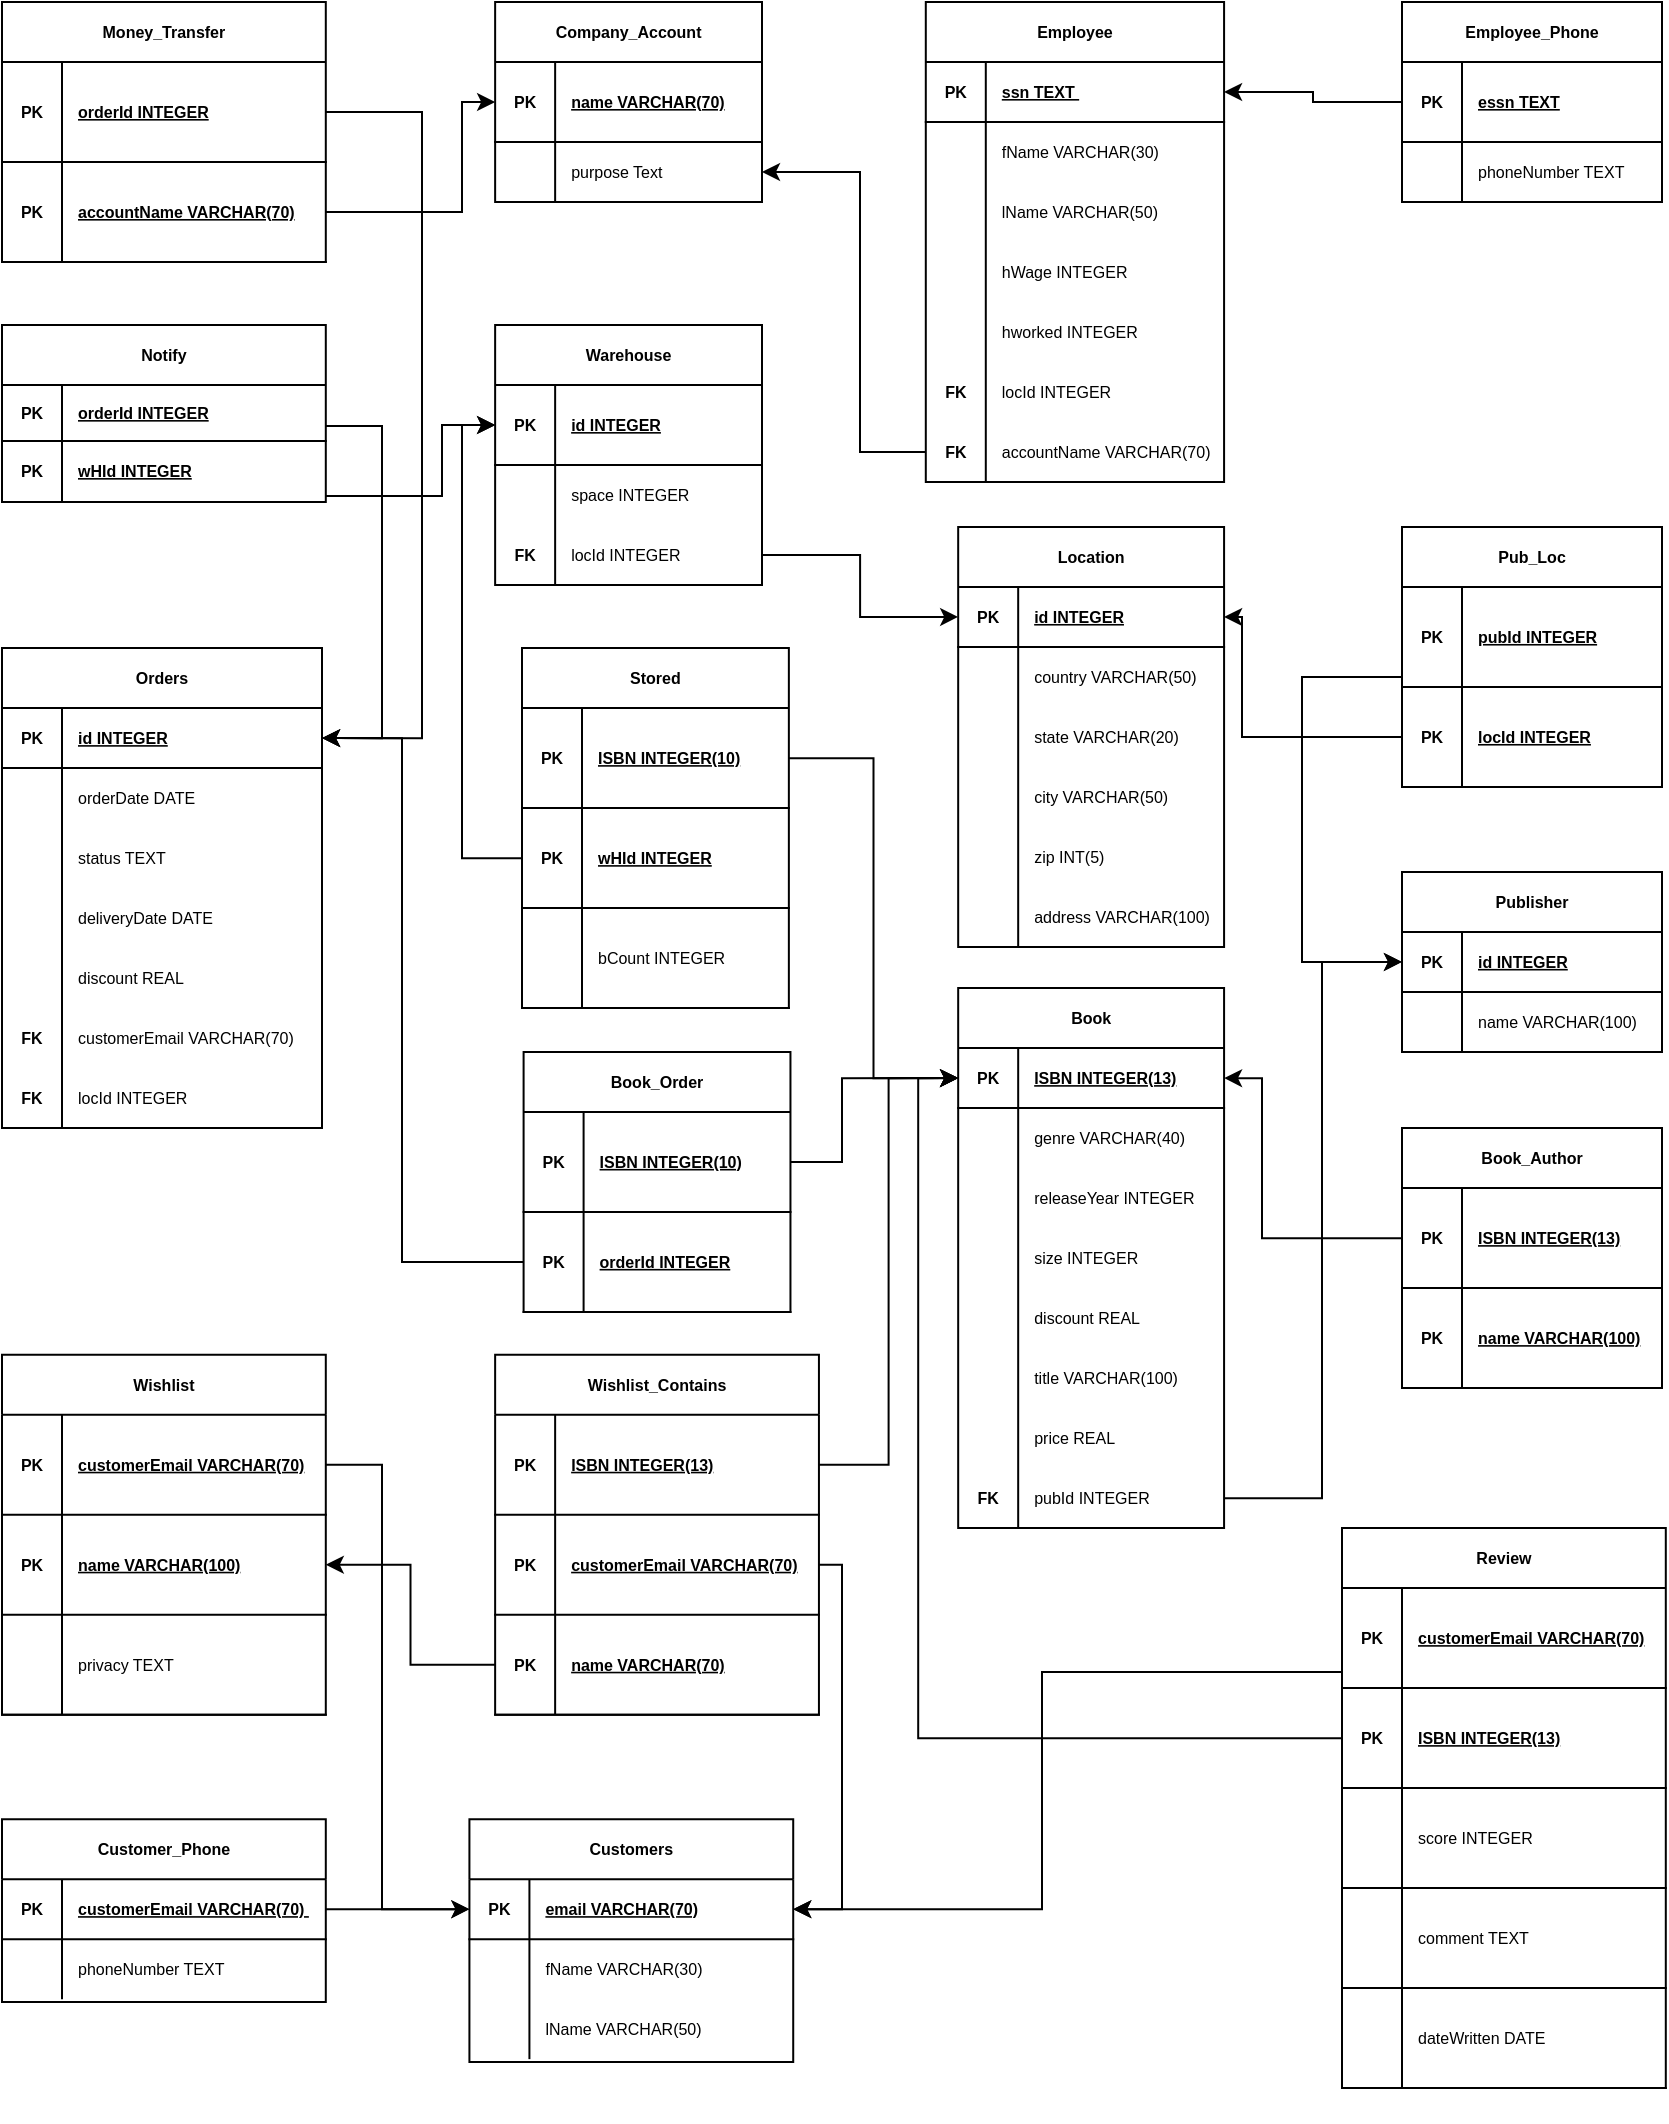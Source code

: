 <mxfile version="21.2.1" type="github">
  <diagram id="R2lEEEUBdFMjLlhIrx00" name="Page-1">
    <mxGraphModel dx="1116" dy="601" grid="1" gridSize="10" guides="1" tooltips="1" connect="1" arrows="1" fold="1" page="1" pageScale="1" pageWidth="850" pageHeight="1100" math="0" shadow="0" extFonts="Permanent Marker^https://fonts.googleapis.com/css?family=Permanent+Marker">
      <root>
        <mxCell id="0" />
        <mxCell id="1" parent="0" />
        <mxCell id="G6CO95mOMbaTKaSD464G-3" value="" style="group;fontSize=8;" vertex="1" connectable="0" parent="1">
          <mxGeometry x="30" y="20" width="811.9" height="1060" as="geometry" />
        </mxCell>
        <mxCell id="C-vyLk0tnHw3VtMMgP7b-2" value="Orders" style="shape=table;startSize=30;container=1;collapsible=1;childLayout=tableLayout;fixedRows=1;rowLines=0;fontStyle=1;align=center;resizeLast=1;fontSize=8;" parent="G6CO95mOMbaTKaSD464G-3" vertex="1">
          <mxGeometry x="-20" y="323.05" width="160" height="240" as="geometry" />
        </mxCell>
        <mxCell id="C-vyLk0tnHw3VtMMgP7b-3" value="" style="shape=partialRectangle;collapsible=0;dropTarget=0;pointerEvents=0;fillColor=none;points=[[0,0.5],[1,0.5]];portConstraint=eastwest;top=0;left=0;right=0;bottom=1;fontSize=8;" parent="C-vyLk0tnHw3VtMMgP7b-2" vertex="1">
          <mxGeometry y="30" width="160" height="30" as="geometry" />
        </mxCell>
        <mxCell id="C-vyLk0tnHw3VtMMgP7b-4" value="PK" style="shape=partialRectangle;overflow=hidden;connectable=0;fillColor=none;top=0;left=0;bottom=0;right=0;fontStyle=1;fontSize=8;" parent="C-vyLk0tnHw3VtMMgP7b-3" vertex="1">
          <mxGeometry width="30" height="30" as="geometry">
            <mxRectangle width="30" height="30" as="alternateBounds" />
          </mxGeometry>
        </mxCell>
        <mxCell id="C-vyLk0tnHw3VtMMgP7b-5" value="id INTEGER " style="shape=partialRectangle;overflow=hidden;connectable=0;fillColor=none;top=0;left=0;bottom=0;right=0;align=left;spacingLeft=6;fontStyle=5;fontSize=8;" parent="C-vyLk0tnHw3VtMMgP7b-3" vertex="1">
          <mxGeometry x="30" width="130" height="30" as="geometry">
            <mxRectangle width="130" height="30" as="alternateBounds" />
          </mxGeometry>
        </mxCell>
        <mxCell id="C-vyLk0tnHw3VtMMgP7b-6" value="" style="shape=partialRectangle;collapsible=0;dropTarget=0;pointerEvents=0;fillColor=none;points=[[0,0.5],[1,0.5]];portConstraint=eastwest;top=0;left=0;right=0;bottom=0;fontSize=8;" parent="C-vyLk0tnHw3VtMMgP7b-2" vertex="1">
          <mxGeometry y="60" width="160" height="30" as="geometry" />
        </mxCell>
        <mxCell id="C-vyLk0tnHw3VtMMgP7b-7" value="" style="shape=partialRectangle;overflow=hidden;connectable=0;fillColor=none;top=0;left=0;bottom=0;right=0;fontSize=8;" parent="C-vyLk0tnHw3VtMMgP7b-6" vertex="1">
          <mxGeometry width="30" height="30" as="geometry">
            <mxRectangle width="30" height="30" as="alternateBounds" />
          </mxGeometry>
        </mxCell>
        <mxCell id="C-vyLk0tnHw3VtMMgP7b-8" value="orderDate DATE" style="shape=partialRectangle;overflow=hidden;connectable=0;fillColor=none;top=0;left=0;bottom=0;right=0;align=left;spacingLeft=6;fontSize=8;" parent="C-vyLk0tnHw3VtMMgP7b-6" vertex="1">
          <mxGeometry x="30" width="130" height="30" as="geometry">
            <mxRectangle width="130" height="30" as="alternateBounds" />
          </mxGeometry>
        </mxCell>
        <mxCell id="C-vyLk0tnHw3VtMMgP7b-9" value="" style="shape=partialRectangle;collapsible=0;dropTarget=0;pointerEvents=0;fillColor=none;points=[[0,0.5],[1,0.5]];portConstraint=eastwest;top=0;left=0;right=0;bottom=0;fontSize=8;" parent="C-vyLk0tnHw3VtMMgP7b-2" vertex="1">
          <mxGeometry y="90" width="160" height="30" as="geometry" />
        </mxCell>
        <mxCell id="C-vyLk0tnHw3VtMMgP7b-10" value="" style="shape=partialRectangle;overflow=hidden;connectable=0;fillColor=none;top=0;left=0;bottom=0;right=0;fontSize=8;" parent="C-vyLk0tnHw3VtMMgP7b-9" vertex="1">
          <mxGeometry width="30" height="30" as="geometry">
            <mxRectangle width="30" height="30" as="alternateBounds" />
          </mxGeometry>
        </mxCell>
        <mxCell id="C-vyLk0tnHw3VtMMgP7b-11" value="status TEXT" style="shape=partialRectangle;overflow=hidden;connectable=0;fillColor=none;top=0;left=0;bottom=0;right=0;align=left;spacingLeft=6;fontSize=8;" parent="C-vyLk0tnHw3VtMMgP7b-9" vertex="1">
          <mxGeometry x="30" width="130" height="30" as="geometry">
            <mxRectangle width="130" height="30" as="alternateBounds" />
          </mxGeometry>
        </mxCell>
        <mxCell id="mAnv0WCr_a4lXYckBlH_-13" style="shape=partialRectangle;collapsible=0;dropTarget=0;pointerEvents=0;fillColor=none;points=[[0,0.5],[1,0.5]];portConstraint=eastwest;top=0;left=0;right=0;bottom=0;fontSize=8;" parent="C-vyLk0tnHw3VtMMgP7b-2" vertex="1">
          <mxGeometry y="120" width="160" height="30" as="geometry" />
        </mxCell>
        <mxCell id="mAnv0WCr_a4lXYckBlH_-14" style="shape=partialRectangle;overflow=hidden;connectable=0;fillColor=none;top=0;left=0;bottom=0;right=0;fontSize=8;" parent="mAnv0WCr_a4lXYckBlH_-13" vertex="1">
          <mxGeometry width="30" height="30" as="geometry">
            <mxRectangle width="30" height="30" as="alternateBounds" />
          </mxGeometry>
        </mxCell>
        <mxCell id="mAnv0WCr_a4lXYckBlH_-15" value="deliveryDate DATE" style="shape=partialRectangle;overflow=hidden;connectable=0;fillColor=none;top=0;left=0;bottom=0;right=0;align=left;spacingLeft=6;fontSize=8;" parent="mAnv0WCr_a4lXYckBlH_-13" vertex="1">
          <mxGeometry x="30" width="130" height="30" as="geometry">
            <mxRectangle width="130" height="30" as="alternateBounds" />
          </mxGeometry>
        </mxCell>
        <mxCell id="mAnv0WCr_a4lXYckBlH_-16" style="shape=partialRectangle;collapsible=0;dropTarget=0;pointerEvents=0;fillColor=none;points=[[0,0.5],[1,0.5]];portConstraint=eastwest;top=0;left=0;right=0;bottom=0;fontSize=8;" parent="C-vyLk0tnHw3VtMMgP7b-2" vertex="1">
          <mxGeometry y="150" width="160" height="30" as="geometry" />
        </mxCell>
        <mxCell id="mAnv0WCr_a4lXYckBlH_-17" style="shape=partialRectangle;overflow=hidden;connectable=0;fillColor=none;top=0;left=0;bottom=0;right=0;fontSize=8;" parent="mAnv0WCr_a4lXYckBlH_-16" vertex="1">
          <mxGeometry width="30" height="30" as="geometry">
            <mxRectangle width="30" height="30" as="alternateBounds" />
          </mxGeometry>
        </mxCell>
        <mxCell id="mAnv0WCr_a4lXYckBlH_-18" value="discount REAL " style="shape=partialRectangle;overflow=hidden;connectable=0;fillColor=none;top=0;left=0;bottom=0;right=0;align=left;spacingLeft=6;fontSize=8;" parent="mAnv0WCr_a4lXYckBlH_-16" vertex="1">
          <mxGeometry x="30" width="130" height="30" as="geometry">
            <mxRectangle width="130" height="30" as="alternateBounds" />
          </mxGeometry>
        </mxCell>
        <mxCell id="mAnv0WCr_a4lXYckBlH_-19" style="shape=partialRectangle;collapsible=0;dropTarget=0;pointerEvents=0;fillColor=none;points=[[0,0.5],[1,0.5]];portConstraint=eastwest;top=0;left=0;right=0;bottom=0;fontSize=8;" parent="C-vyLk0tnHw3VtMMgP7b-2" vertex="1">
          <mxGeometry y="180" width="160" height="30" as="geometry" />
        </mxCell>
        <mxCell id="mAnv0WCr_a4lXYckBlH_-20" value="FK" style="shape=partialRectangle;overflow=hidden;connectable=0;fillColor=none;top=0;left=0;bottom=0;right=0;fontStyle=1;fontSize=8;" parent="mAnv0WCr_a4lXYckBlH_-19" vertex="1">
          <mxGeometry width="30" height="30" as="geometry">
            <mxRectangle width="30" height="30" as="alternateBounds" />
          </mxGeometry>
        </mxCell>
        <mxCell id="mAnv0WCr_a4lXYckBlH_-21" value="customerEmail VARCHAR(70) " style="shape=partialRectangle;overflow=hidden;connectable=0;fillColor=none;top=0;left=0;bottom=0;right=0;align=left;spacingLeft=6;fontSize=8;" parent="mAnv0WCr_a4lXYckBlH_-19" vertex="1">
          <mxGeometry x="30" width="130" height="30" as="geometry">
            <mxRectangle width="130" height="30" as="alternateBounds" />
          </mxGeometry>
        </mxCell>
        <mxCell id="mAnv0WCr_a4lXYckBlH_-22" style="shape=partialRectangle;collapsible=0;dropTarget=0;pointerEvents=0;fillColor=none;points=[[0,0.5],[1,0.5]];portConstraint=eastwest;top=0;left=0;right=0;bottom=0;fontSize=8;" parent="C-vyLk0tnHw3VtMMgP7b-2" vertex="1">
          <mxGeometry y="210" width="160" height="30" as="geometry" />
        </mxCell>
        <mxCell id="mAnv0WCr_a4lXYckBlH_-23" value="FK" style="shape=partialRectangle;overflow=hidden;connectable=0;fillColor=none;top=0;left=0;bottom=0;right=0;fontStyle=1;fontSize=8;" parent="mAnv0WCr_a4lXYckBlH_-22" vertex="1">
          <mxGeometry width="30" height="30" as="geometry">
            <mxRectangle width="30" height="30" as="alternateBounds" />
          </mxGeometry>
        </mxCell>
        <mxCell id="mAnv0WCr_a4lXYckBlH_-24" value="locId INTEGER " style="shape=partialRectangle;overflow=hidden;connectable=0;fillColor=none;top=0;left=0;bottom=0;right=0;align=left;spacingLeft=6;fontSize=8;" parent="mAnv0WCr_a4lXYckBlH_-22" vertex="1">
          <mxGeometry x="30" width="130" height="30" as="geometry">
            <mxRectangle width="130" height="30" as="alternateBounds" />
          </mxGeometry>
        </mxCell>
        <mxCell id="C-vyLk0tnHw3VtMMgP7b-13" value="Location" style="shape=table;startSize=30;container=1;collapsible=1;childLayout=tableLayout;fixedRows=1;rowLines=0;fontStyle=1;align=center;resizeLast=1;fontSize=8;" parent="G6CO95mOMbaTKaSD464G-3" vertex="1">
          <mxGeometry x="458.09" y="262.48" width="132.95" height="210" as="geometry" />
        </mxCell>
        <mxCell id="C-vyLk0tnHw3VtMMgP7b-14" value="" style="shape=partialRectangle;collapsible=0;dropTarget=0;pointerEvents=0;fillColor=none;points=[[0,0.5],[1,0.5]];portConstraint=eastwest;top=0;left=0;right=0;bottom=1;fontSize=8;" parent="C-vyLk0tnHw3VtMMgP7b-13" vertex="1">
          <mxGeometry y="30" width="132.95" height="30" as="geometry" />
        </mxCell>
        <mxCell id="C-vyLk0tnHw3VtMMgP7b-15" value="PK" style="shape=partialRectangle;overflow=hidden;connectable=0;fillColor=none;top=0;left=0;bottom=0;right=0;fontStyle=1;fontSize=8;" parent="C-vyLk0tnHw3VtMMgP7b-14" vertex="1">
          <mxGeometry width="30" height="30" as="geometry">
            <mxRectangle width="30" height="30" as="alternateBounds" />
          </mxGeometry>
        </mxCell>
        <mxCell id="C-vyLk0tnHw3VtMMgP7b-16" value="id INTEGER" style="shape=partialRectangle;overflow=hidden;connectable=0;fillColor=none;top=0;left=0;bottom=0;right=0;align=left;spacingLeft=6;fontStyle=5;fontSize=8;" parent="C-vyLk0tnHw3VtMMgP7b-14" vertex="1">
          <mxGeometry x="30" width="102.95" height="30" as="geometry">
            <mxRectangle width="102.95" height="30" as="alternateBounds" />
          </mxGeometry>
        </mxCell>
        <mxCell id="C-vyLk0tnHw3VtMMgP7b-17" value="" style="shape=partialRectangle;collapsible=0;dropTarget=0;pointerEvents=0;fillColor=none;points=[[0,0.5],[1,0.5]];portConstraint=eastwest;top=0;left=0;right=0;bottom=0;fontSize=8;" parent="C-vyLk0tnHw3VtMMgP7b-13" vertex="1">
          <mxGeometry y="60" width="132.95" height="30" as="geometry" />
        </mxCell>
        <mxCell id="C-vyLk0tnHw3VtMMgP7b-18" value="" style="shape=partialRectangle;overflow=hidden;connectable=0;fillColor=none;top=0;left=0;bottom=0;right=0;fontSize=8;" parent="C-vyLk0tnHw3VtMMgP7b-17" vertex="1">
          <mxGeometry width="30" height="30" as="geometry">
            <mxRectangle width="30" height="30" as="alternateBounds" />
          </mxGeometry>
        </mxCell>
        <mxCell id="C-vyLk0tnHw3VtMMgP7b-19" value="country VARCHAR(50) " style="shape=partialRectangle;overflow=hidden;connectable=0;fillColor=none;top=0;left=0;bottom=0;right=0;align=left;spacingLeft=6;fontSize=8;" parent="C-vyLk0tnHw3VtMMgP7b-17" vertex="1">
          <mxGeometry x="30" width="102.95" height="30" as="geometry">
            <mxRectangle width="102.95" height="30" as="alternateBounds" />
          </mxGeometry>
        </mxCell>
        <mxCell id="C-vyLk0tnHw3VtMMgP7b-20" value="" style="shape=partialRectangle;collapsible=0;dropTarget=0;pointerEvents=0;fillColor=none;points=[[0,0.5],[1,0.5]];portConstraint=eastwest;top=0;left=0;right=0;bottom=0;fontSize=8;" parent="C-vyLk0tnHw3VtMMgP7b-13" vertex="1">
          <mxGeometry y="90" width="132.95" height="30" as="geometry" />
        </mxCell>
        <mxCell id="C-vyLk0tnHw3VtMMgP7b-21" value="" style="shape=partialRectangle;overflow=hidden;connectable=0;fillColor=none;top=0;left=0;bottom=0;right=0;fontSize=8;" parent="C-vyLk0tnHw3VtMMgP7b-20" vertex="1">
          <mxGeometry width="30" height="30" as="geometry">
            <mxRectangle width="30" height="30" as="alternateBounds" />
          </mxGeometry>
        </mxCell>
        <mxCell id="C-vyLk0tnHw3VtMMgP7b-22" value="state VARCHAR(20)" style="shape=partialRectangle;overflow=hidden;connectable=0;fillColor=none;top=0;left=0;bottom=0;right=0;align=left;spacingLeft=6;fontSize=8;" parent="C-vyLk0tnHw3VtMMgP7b-20" vertex="1">
          <mxGeometry x="30" width="102.95" height="30" as="geometry">
            <mxRectangle width="102.95" height="30" as="alternateBounds" />
          </mxGeometry>
        </mxCell>
        <mxCell id="C3SBwYamtGbJq8CMki5O-340" style="shape=partialRectangle;collapsible=0;dropTarget=0;pointerEvents=0;fillColor=none;points=[[0,0.5],[1,0.5]];portConstraint=eastwest;top=0;left=0;right=0;bottom=0;fontSize=8;" parent="C-vyLk0tnHw3VtMMgP7b-13" vertex="1">
          <mxGeometry y="120" width="132.95" height="30" as="geometry" />
        </mxCell>
        <mxCell id="C3SBwYamtGbJq8CMki5O-341" style="shape=partialRectangle;overflow=hidden;connectable=0;fillColor=none;top=0;left=0;bottom=0;right=0;fontSize=8;" parent="C3SBwYamtGbJq8CMki5O-340" vertex="1">
          <mxGeometry width="30" height="30" as="geometry">
            <mxRectangle width="30" height="30" as="alternateBounds" />
          </mxGeometry>
        </mxCell>
        <mxCell id="C3SBwYamtGbJq8CMki5O-342" value="city VARCHAR(50)" style="shape=partialRectangle;overflow=hidden;connectable=0;fillColor=none;top=0;left=0;bottom=0;right=0;align=left;spacingLeft=6;fontSize=8;" parent="C3SBwYamtGbJq8CMki5O-340" vertex="1">
          <mxGeometry x="30" width="102.95" height="30" as="geometry">
            <mxRectangle width="102.95" height="30" as="alternateBounds" />
          </mxGeometry>
        </mxCell>
        <mxCell id="C3SBwYamtGbJq8CMki5O-346" style="shape=partialRectangle;collapsible=0;dropTarget=0;pointerEvents=0;fillColor=none;points=[[0,0.5],[1,0.5]];portConstraint=eastwest;top=0;left=0;right=0;bottom=0;fontSize=8;" parent="C-vyLk0tnHw3VtMMgP7b-13" vertex="1">
          <mxGeometry y="150" width="132.95" height="30" as="geometry" />
        </mxCell>
        <mxCell id="C3SBwYamtGbJq8CMki5O-347" style="shape=partialRectangle;overflow=hidden;connectable=0;fillColor=none;top=0;left=0;bottom=0;right=0;fontSize=8;" parent="C3SBwYamtGbJq8CMki5O-346" vertex="1">
          <mxGeometry width="30" height="30" as="geometry">
            <mxRectangle width="30" height="30" as="alternateBounds" />
          </mxGeometry>
        </mxCell>
        <mxCell id="C3SBwYamtGbJq8CMki5O-348" value="zip INT(5)" style="shape=partialRectangle;overflow=hidden;connectable=0;fillColor=none;top=0;left=0;bottom=0;right=0;align=left;spacingLeft=6;fontSize=8;" parent="C3SBwYamtGbJq8CMki5O-346" vertex="1">
          <mxGeometry x="30" width="102.95" height="30" as="geometry">
            <mxRectangle width="102.95" height="30" as="alternateBounds" />
          </mxGeometry>
        </mxCell>
        <mxCell id="C3SBwYamtGbJq8CMki5O-343" style="shape=partialRectangle;collapsible=0;dropTarget=0;pointerEvents=0;fillColor=none;points=[[0,0.5],[1,0.5]];portConstraint=eastwest;top=0;left=0;right=0;bottom=0;fontSize=8;" parent="C-vyLk0tnHw3VtMMgP7b-13" vertex="1">
          <mxGeometry y="180" width="132.95" height="30" as="geometry" />
        </mxCell>
        <mxCell id="C3SBwYamtGbJq8CMki5O-344" style="shape=partialRectangle;overflow=hidden;connectable=0;fillColor=none;top=0;left=0;bottom=0;right=0;fontSize=8;" parent="C3SBwYamtGbJq8CMki5O-343" vertex="1">
          <mxGeometry width="30" height="30" as="geometry">
            <mxRectangle width="30" height="30" as="alternateBounds" />
          </mxGeometry>
        </mxCell>
        <mxCell id="C3SBwYamtGbJq8CMki5O-345" value="address VARCHAR(100) " style="shape=partialRectangle;overflow=hidden;connectable=0;fillColor=none;top=0;left=0;bottom=0;right=0;align=left;spacingLeft=6;fontSize=8;" parent="C3SBwYamtGbJq8CMki5O-343" vertex="1">
          <mxGeometry x="30" width="102.95" height="30" as="geometry">
            <mxRectangle width="102.95" height="30" as="alternateBounds" />
          </mxGeometry>
        </mxCell>
        <mxCell id="C-vyLk0tnHw3VtMMgP7b-23" value="Customers" style="shape=table;startSize=30;container=1;collapsible=1;childLayout=tableLayout;fixedRows=1;rowLines=0;fontStyle=1;align=center;resizeLast=1;fontSize=8;" parent="G6CO95mOMbaTKaSD464G-3" vertex="1">
          <mxGeometry x="213.71" y="908.57" width="161.9" height="121.43" as="geometry" />
        </mxCell>
        <mxCell id="C-vyLk0tnHw3VtMMgP7b-24" value="" style="shape=partialRectangle;collapsible=0;dropTarget=0;pointerEvents=0;fillColor=none;points=[[0,0.5],[1,0.5]];portConstraint=eastwest;top=0;left=0;right=0;bottom=1;fontSize=8;" parent="C-vyLk0tnHw3VtMMgP7b-23" vertex="1">
          <mxGeometry y="30" width="161.9" height="30" as="geometry" />
        </mxCell>
        <mxCell id="C-vyLk0tnHw3VtMMgP7b-25" value="PK" style="shape=partialRectangle;overflow=hidden;connectable=0;fillColor=none;top=0;left=0;bottom=0;right=0;fontStyle=1;fontSize=8;" parent="C-vyLk0tnHw3VtMMgP7b-24" vertex="1">
          <mxGeometry width="30" height="30" as="geometry">
            <mxRectangle width="30" height="30" as="alternateBounds" />
          </mxGeometry>
        </mxCell>
        <mxCell id="C-vyLk0tnHw3VtMMgP7b-26" value="email VARCHAR(70) " style="shape=partialRectangle;overflow=hidden;connectable=0;fillColor=none;top=0;left=0;bottom=0;right=0;align=left;spacingLeft=6;fontStyle=5;fontSize=8;" parent="C-vyLk0tnHw3VtMMgP7b-24" vertex="1">
          <mxGeometry x="30" width="131.9" height="30" as="geometry">
            <mxRectangle width="131.9" height="30" as="alternateBounds" />
          </mxGeometry>
        </mxCell>
        <mxCell id="C-vyLk0tnHw3VtMMgP7b-27" value="" style="shape=partialRectangle;collapsible=0;dropTarget=0;pointerEvents=0;fillColor=none;points=[[0,0.5],[1,0.5]];portConstraint=eastwest;top=0;left=0;right=0;bottom=0;fontSize=8;" parent="C-vyLk0tnHw3VtMMgP7b-23" vertex="1">
          <mxGeometry y="60" width="161.9" height="30" as="geometry" />
        </mxCell>
        <mxCell id="C-vyLk0tnHw3VtMMgP7b-28" value="" style="shape=partialRectangle;overflow=hidden;connectable=0;fillColor=none;top=0;left=0;bottom=0;right=0;fontSize=8;" parent="C-vyLk0tnHw3VtMMgP7b-27" vertex="1">
          <mxGeometry width="30" height="30" as="geometry">
            <mxRectangle width="30" height="30" as="alternateBounds" />
          </mxGeometry>
        </mxCell>
        <mxCell id="C-vyLk0tnHw3VtMMgP7b-29" value="fName VARCHAR(30) " style="shape=partialRectangle;overflow=hidden;connectable=0;fillColor=none;top=0;left=0;bottom=0;right=0;align=left;spacingLeft=6;fontSize=8;" parent="C-vyLk0tnHw3VtMMgP7b-27" vertex="1">
          <mxGeometry x="30" width="131.9" height="30" as="geometry">
            <mxRectangle width="131.9" height="30" as="alternateBounds" />
          </mxGeometry>
        </mxCell>
        <mxCell id="C3SBwYamtGbJq8CMki5O-383" style="shape=partialRectangle;collapsible=0;dropTarget=0;pointerEvents=0;fillColor=none;points=[[0,0.5],[1,0.5]];portConstraint=eastwest;top=0;left=0;right=0;bottom=0;fontSize=8;" parent="C-vyLk0tnHw3VtMMgP7b-23" vertex="1">
          <mxGeometry y="90" width="161.9" height="30" as="geometry" />
        </mxCell>
        <mxCell id="C3SBwYamtGbJq8CMki5O-384" style="shape=partialRectangle;overflow=hidden;connectable=0;fillColor=none;top=0;left=0;bottom=0;right=0;fontSize=8;" parent="C3SBwYamtGbJq8CMki5O-383" vertex="1">
          <mxGeometry width="30" height="30" as="geometry">
            <mxRectangle width="30" height="30" as="alternateBounds" />
          </mxGeometry>
        </mxCell>
        <mxCell id="C3SBwYamtGbJq8CMki5O-385" value="lName VARCHAR(50) " style="shape=partialRectangle;overflow=hidden;connectable=0;fillColor=none;top=0;left=0;bottom=0;right=0;align=left;spacingLeft=6;fontSize=8;" parent="C3SBwYamtGbJq8CMki5O-383" vertex="1">
          <mxGeometry x="30" width="131.9" height="30" as="geometry">
            <mxRectangle width="131.9" height="30" as="alternateBounds" />
          </mxGeometry>
        </mxCell>
        <mxCell id="C3SBwYamtGbJq8CMki5O-351" value="Company_Account" style="shape=table;startSize=30;container=1;collapsible=1;childLayout=tableLayout;fixedRows=1;rowLines=0;fontStyle=1;align=center;resizeLast=1;fontSize=8;" parent="G6CO95mOMbaTKaSD464G-3" vertex="1">
          <mxGeometry x="226.57" width="133.43" height="100" as="geometry" />
        </mxCell>
        <mxCell id="C3SBwYamtGbJq8CMki5O-352" value="" style="shape=partialRectangle;collapsible=0;dropTarget=0;pointerEvents=0;fillColor=none;points=[[0,0.5],[1,0.5]];portConstraint=eastwest;top=0;left=0;right=0;bottom=1;fontSize=8;" parent="C3SBwYamtGbJq8CMki5O-351" vertex="1">
          <mxGeometry y="30" width="133.43" height="40" as="geometry" />
        </mxCell>
        <mxCell id="C3SBwYamtGbJq8CMki5O-353" value="PK" style="shape=partialRectangle;overflow=hidden;connectable=0;fillColor=none;top=0;left=0;bottom=0;right=0;fontStyle=1;fontSize=8;" parent="C3SBwYamtGbJq8CMki5O-352" vertex="1">
          <mxGeometry width="30" height="40" as="geometry">
            <mxRectangle width="30" height="40" as="alternateBounds" />
          </mxGeometry>
        </mxCell>
        <mxCell id="C3SBwYamtGbJq8CMki5O-354" value="name VARCHAR(70)" style="shape=partialRectangle;overflow=hidden;connectable=0;fillColor=none;top=0;left=0;bottom=0;right=0;align=left;spacingLeft=6;fontStyle=5;fontSize=8;" parent="C3SBwYamtGbJq8CMki5O-352" vertex="1">
          <mxGeometry x="30" width="103.43" height="40" as="geometry">
            <mxRectangle width="103.43" height="40" as="alternateBounds" />
          </mxGeometry>
        </mxCell>
        <mxCell id="C3SBwYamtGbJq8CMki5O-355" value="" style="shape=partialRectangle;collapsible=0;dropTarget=0;pointerEvents=0;fillColor=none;points=[[0,0.5],[1,0.5]];portConstraint=eastwest;top=0;left=0;right=0;bottom=0;fontSize=8;" parent="C3SBwYamtGbJq8CMki5O-351" vertex="1">
          <mxGeometry y="70" width="133.43" height="30" as="geometry" />
        </mxCell>
        <mxCell id="C3SBwYamtGbJq8CMki5O-356" value="" style="shape=partialRectangle;overflow=hidden;connectable=0;fillColor=none;top=0;left=0;bottom=0;right=0;fontSize=8;" parent="C3SBwYamtGbJq8CMki5O-355" vertex="1">
          <mxGeometry width="30" height="30" as="geometry">
            <mxRectangle width="30" height="30" as="alternateBounds" />
          </mxGeometry>
        </mxCell>
        <mxCell id="C3SBwYamtGbJq8CMki5O-357" value="purpose Text " style="shape=partialRectangle;overflow=hidden;connectable=0;fillColor=none;top=0;left=0;bottom=0;right=0;align=left;spacingLeft=6;fontSize=8;" parent="C3SBwYamtGbJq8CMki5O-355" vertex="1">
          <mxGeometry x="30" width="103.43" height="30" as="geometry">
            <mxRectangle width="103.43" height="30" as="alternateBounds" />
          </mxGeometry>
        </mxCell>
        <mxCell id="C3SBwYamtGbJq8CMki5O-361" value="Customer_Phone" style="shape=table;startSize=30;container=1;collapsible=1;childLayout=tableLayout;fixedRows=1;rowLines=0;fontStyle=1;align=center;resizeLast=1;fontSize=8;" parent="G6CO95mOMbaTKaSD464G-3" vertex="1">
          <mxGeometry x="-20" y="908.57" width="161.9" height="91.43" as="geometry" />
        </mxCell>
        <mxCell id="C3SBwYamtGbJq8CMki5O-362" value="" style="shape=partialRectangle;collapsible=0;dropTarget=0;pointerEvents=0;fillColor=none;points=[[0,0.5],[1,0.5]];portConstraint=eastwest;top=0;left=0;right=0;bottom=1;fontSize=8;" parent="C3SBwYamtGbJq8CMki5O-361" vertex="1">
          <mxGeometry y="30" width="161.9" height="30" as="geometry" />
        </mxCell>
        <mxCell id="C3SBwYamtGbJq8CMki5O-363" value="PK" style="shape=partialRectangle;overflow=hidden;connectable=0;fillColor=none;top=0;left=0;bottom=0;right=0;fontStyle=1;fontSize=8;" parent="C3SBwYamtGbJq8CMki5O-362" vertex="1">
          <mxGeometry width="30" height="30" as="geometry">
            <mxRectangle width="30" height="30" as="alternateBounds" />
          </mxGeometry>
        </mxCell>
        <mxCell id="C3SBwYamtGbJq8CMki5O-364" value="customerEmail VARCHAR(70) " style="shape=partialRectangle;overflow=hidden;connectable=0;fillColor=none;top=0;left=0;bottom=0;right=0;align=left;spacingLeft=6;fontStyle=5;fontSize=8;" parent="C3SBwYamtGbJq8CMki5O-362" vertex="1">
          <mxGeometry x="30" width="131.9" height="30" as="geometry">
            <mxRectangle width="131.9" height="30" as="alternateBounds" />
          </mxGeometry>
        </mxCell>
        <mxCell id="C3SBwYamtGbJq8CMki5O-365" value="" style="shape=partialRectangle;collapsible=0;dropTarget=0;pointerEvents=0;fillColor=none;points=[[0,0.5],[1,0.5]];portConstraint=eastwest;top=0;left=0;right=0;bottom=0;fontSize=8;" parent="C3SBwYamtGbJq8CMki5O-361" vertex="1">
          <mxGeometry y="60" width="161.9" height="30" as="geometry" />
        </mxCell>
        <mxCell id="C3SBwYamtGbJq8CMki5O-366" value="" style="shape=partialRectangle;overflow=hidden;connectable=0;fillColor=none;top=0;left=0;bottom=0;right=0;fontSize=8;" parent="C3SBwYamtGbJq8CMki5O-365" vertex="1">
          <mxGeometry width="30" height="30" as="geometry">
            <mxRectangle width="30" height="30" as="alternateBounds" />
          </mxGeometry>
        </mxCell>
        <mxCell id="C3SBwYamtGbJq8CMki5O-367" value="phoneNumber TEXT" style="shape=partialRectangle;overflow=hidden;connectable=0;fillColor=none;top=0;left=0;bottom=0;right=0;align=left;spacingLeft=6;fontSize=8;" parent="C3SBwYamtGbJq8CMki5O-365" vertex="1">
          <mxGeometry x="30" width="131.9" height="30" as="geometry">
            <mxRectangle width="131.9" height="30" as="alternateBounds" />
          </mxGeometry>
        </mxCell>
        <mxCell id="C3SBwYamtGbJq8CMki5O-371" value="Publisher" style="shape=table;startSize=30;container=1;collapsible=1;childLayout=tableLayout;fixedRows=1;rowLines=0;fontStyle=1;align=center;resizeLast=1;fontSize=8;" parent="G6CO95mOMbaTKaSD464G-3" vertex="1">
          <mxGeometry x="680" y="434.95" width="130.0" height="90" as="geometry" />
        </mxCell>
        <mxCell id="C3SBwYamtGbJq8CMki5O-372" value="" style="shape=partialRectangle;collapsible=0;dropTarget=0;pointerEvents=0;fillColor=none;points=[[0,0.5],[1,0.5]];portConstraint=eastwest;top=0;left=0;right=0;bottom=1;fontSize=8;" parent="C3SBwYamtGbJq8CMki5O-371" vertex="1">
          <mxGeometry y="30" width="130.0" height="30" as="geometry" />
        </mxCell>
        <mxCell id="C3SBwYamtGbJq8CMki5O-373" value="PK" style="shape=partialRectangle;overflow=hidden;connectable=0;fillColor=none;top=0;left=0;bottom=0;right=0;fontStyle=1;fontSize=8;" parent="C3SBwYamtGbJq8CMki5O-372" vertex="1">
          <mxGeometry width="30" height="30" as="geometry">
            <mxRectangle width="30" height="30" as="alternateBounds" />
          </mxGeometry>
        </mxCell>
        <mxCell id="C3SBwYamtGbJq8CMki5O-374" value="id INTEGER" style="shape=partialRectangle;overflow=hidden;connectable=0;fillColor=none;top=0;left=0;bottom=0;right=0;align=left;spacingLeft=6;fontStyle=5;fontSize=8;" parent="C3SBwYamtGbJq8CMki5O-372" vertex="1">
          <mxGeometry x="30" width="100.0" height="30" as="geometry">
            <mxRectangle width="100.0" height="30" as="alternateBounds" />
          </mxGeometry>
        </mxCell>
        <mxCell id="C3SBwYamtGbJq8CMki5O-375" value="" style="shape=partialRectangle;collapsible=0;dropTarget=0;pointerEvents=0;fillColor=none;points=[[0,0.5],[1,0.5]];portConstraint=eastwest;top=0;left=0;right=0;bottom=0;fontSize=8;" parent="C3SBwYamtGbJq8CMki5O-371" vertex="1">
          <mxGeometry y="60" width="130.0" height="30" as="geometry" />
        </mxCell>
        <mxCell id="C3SBwYamtGbJq8CMki5O-376" value="" style="shape=partialRectangle;overflow=hidden;connectable=0;fillColor=none;top=0;left=0;bottom=0;right=0;fontSize=8;" parent="C3SBwYamtGbJq8CMki5O-375" vertex="1">
          <mxGeometry width="30" height="30" as="geometry">
            <mxRectangle width="30" height="30" as="alternateBounds" />
          </mxGeometry>
        </mxCell>
        <mxCell id="C3SBwYamtGbJq8CMki5O-377" value="name VARCHAR(100) " style="shape=partialRectangle;overflow=hidden;connectable=0;fillColor=none;top=0;left=0;bottom=0;right=0;align=left;spacingLeft=6;fontSize=8;" parent="C3SBwYamtGbJq8CMki5O-375" vertex="1">
          <mxGeometry x="30" width="100.0" height="30" as="geometry">
            <mxRectangle width="100.0" height="30" as="alternateBounds" />
          </mxGeometry>
        </mxCell>
        <mxCell id="C3SBwYamtGbJq8CMki5O-390" value="Book" style="shape=table;startSize=30;container=1;collapsible=1;childLayout=tableLayout;fixedRows=1;rowLines=0;fontStyle=1;align=center;resizeLast=1;fontSize=8;" parent="G6CO95mOMbaTKaSD464G-3" vertex="1">
          <mxGeometry x="458.09" y="493.05" width="132.95" height="270" as="geometry" />
        </mxCell>
        <mxCell id="C3SBwYamtGbJq8CMki5O-391" value="" style="shape=partialRectangle;collapsible=0;dropTarget=0;pointerEvents=0;fillColor=none;points=[[0,0.5],[1,0.5]];portConstraint=eastwest;top=0;left=0;right=0;bottom=1;fontSize=8;" parent="C3SBwYamtGbJq8CMki5O-390" vertex="1">
          <mxGeometry y="30" width="132.95" height="30" as="geometry" />
        </mxCell>
        <mxCell id="C3SBwYamtGbJq8CMki5O-392" value="PK" style="shape=partialRectangle;overflow=hidden;connectable=0;fillColor=none;top=0;left=0;bottom=0;right=0;fontStyle=1;fontSize=8;" parent="C3SBwYamtGbJq8CMki5O-391" vertex="1">
          <mxGeometry width="30" height="30" as="geometry">
            <mxRectangle width="30" height="30" as="alternateBounds" />
          </mxGeometry>
        </mxCell>
        <mxCell id="C3SBwYamtGbJq8CMki5O-393" value="ISBN INTEGER(13)" style="shape=partialRectangle;overflow=hidden;connectable=0;fillColor=none;top=0;left=0;bottom=0;right=0;align=left;spacingLeft=6;fontStyle=5;fontSize=8;" parent="C3SBwYamtGbJq8CMki5O-391" vertex="1">
          <mxGeometry x="30" width="102.95" height="30" as="geometry">
            <mxRectangle width="102.95" height="30" as="alternateBounds" />
          </mxGeometry>
        </mxCell>
        <mxCell id="C3SBwYamtGbJq8CMki5O-394" value="" style="shape=partialRectangle;collapsible=0;dropTarget=0;pointerEvents=0;fillColor=none;points=[[0,0.5],[1,0.5]];portConstraint=eastwest;top=0;left=0;right=0;bottom=0;fontSize=8;" parent="C3SBwYamtGbJq8CMki5O-390" vertex="1">
          <mxGeometry y="60" width="132.95" height="30" as="geometry" />
        </mxCell>
        <mxCell id="C3SBwYamtGbJq8CMki5O-395" value="" style="shape=partialRectangle;overflow=hidden;connectable=0;fillColor=none;top=0;left=0;bottom=0;right=0;fontSize=8;" parent="C3SBwYamtGbJq8CMki5O-394" vertex="1">
          <mxGeometry width="30" height="30" as="geometry">
            <mxRectangle width="30" height="30" as="alternateBounds" />
          </mxGeometry>
        </mxCell>
        <mxCell id="C3SBwYamtGbJq8CMki5O-396" value="genre VARCHAR(40)" style="shape=partialRectangle;overflow=hidden;connectable=0;fillColor=none;top=0;left=0;bottom=0;right=0;align=left;spacingLeft=6;fontSize=8;" parent="C3SBwYamtGbJq8CMki5O-394" vertex="1">
          <mxGeometry x="30" width="102.95" height="30" as="geometry">
            <mxRectangle width="102.95" height="30" as="alternateBounds" />
          </mxGeometry>
        </mxCell>
        <mxCell id="C3SBwYamtGbJq8CMki5O-397" value="" style="shape=partialRectangle;collapsible=0;dropTarget=0;pointerEvents=0;fillColor=none;points=[[0,0.5],[1,0.5]];portConstraint=eastwest;top=0;left=0;right=0;bottom=0;fontSize=8;" parent="C3SBwYamtGbJq8CMki5O-390" vertex="1">
          <mxGeometry y="90" width="132.95" height="30" as="geometry" />
        </mxCell>
        <mxCell id="C3SBwYamtGbJq8CMki5O-398" value="" style="shape=partialRectangle;overflow=hidden;connectable=0;fillColor=none;top=0;left=0;bottom=0;right=0;fontSize=8;" parent="C3SBwYamtGbJq8CMki5O-397" vertex="1">
          <mxGeometry width="30" height="30" as="geometry">
            <mxRectangle width="30" height="30" as="alternateBounds" />
          </mxGeometry>
        </mxCell>
        <mxCell id="C3SBwYamtGbJq8CMki5O-399" value="releaseYear INTEGER" style="shape=partialRectangle;overflow=hidden;connectable=0;fillColor=none;top=0;left=0;bottom=0;right=0;align=left;spacingLeft=6;fontSize=8;" parent="C3SBwYamtGbJq8CMki5O-397" vertex="1">
          <mxGeometry x="30" width="102.95" height="30" as="geometry">
            <mxRectangle width="102.95" height="30" as="alternateBounds" />
          </mxGeometry>
        </mxCell>
        <mxCell id="C3SBwYamtGbJq8CMki5O-400" style="shape=partialRectangle;collapsible=0;dropTarget=0;pointerEvents=0;fillColor=none;points=[[0,0.5],[1,0.5]];portConstraint=eastwest;top=0;left=0;right=0;bottom=0;fontSize=8;" parent="C3SBwYamtGbJq8CMki5O-390" vertex="1">
          <mxGeometry y="120" width="132.95" height="30" as="geometry" />
        </mxCell>
        <mxCell id="C3SBwYamtGbJq8CMki5O-401" style="shape=partialRectangle;overflow=hidden;connectable=0;fillColor=none;top=0;left=0;bottom=0;right=0;fontSize=8;" parent="C3SBwYamtGbJq8CMki5O-400" vertex="1">
          <mxGeometry width="30" height="30" as="geometry">
            <mxRectangle width="30" height="30" as="alternateBounds" />
          </mxGeometry>
        </mxCell>
        <mxCell id="C3SBwYamtGbJq8CMki5O-402" value="size INTEGER" style="shape=partialRectangle;overflow=hidden;connectable=0;fillColor=none;top=0;left=0;bottom=0;right=0;align=left;spacingLeft=6;fontSize=8;" parent="C3SBwYamtGbJq8CMki5O-400" vertex="1">
          <mxGeometry x="30" width="102.95" height="30" as="geometry">
            <mxRectangle width="102.95" height="30" as="alternateBounds" />
          </mxGeometry>
        </mxCell>
        <mxCell id="C3SBwYamtGbJq8CMki5O-403" style="shape=partialRectangle;collapsible=0;dropTarget=0;pointerEvents=0;fillColor=none;points=[[0,0.5],[1,0.5]];portConstraint=eastwest;top=0;left=0;right=0;bottom=0;fontSize=8;" parent="C3SBwYamtGbJq8CMki5O-390" vertex="1">
          <mxGeometry y="150" width="132.95" height="30" as="geometry" />
        </mxCell>
        <mxCell id="C3SBwYamtGbJq8CMki5O-404" style="shape=partialRectangle;overflow=hidden;connectable=0;fillColor=none;top=0;left=0;bottom=0;right=0;fontSize=8;" parent="C3SBwYamtGbJq8CMki5O-403" vertex="1">
          <mxGeometry width="30" height="30" as="geometry">
            <mxRectangle width="30" height="30" as="alternateBounds" />
          </mxGeometry>
        </mxCell>
        <mxCell id="C3SBwYamtGbJq8CMki5O-405" value="discount REAL " style="shape=partialRectangle;overflow=hidden;connectable=0;fillColor=none;top=0;left=0;bottom=0;right=0;align=left;spacingLeft=6;fontSize=8;" parent="C3SBwYamtGbJq8CMki5O-403" vertex="1">
          <mxGeometry x="30" width="102.95" height="30" as="geometry">
            <mxRectangle width="102.95" height="30" as="alternateBounds" />
          </mxGeometry>
        </mxCell>
        <mxCell id="C3SBwYamtGbJq8CMki5O-406" style="shape=partialRectangle;collapsible=0;dropTarget=0;pointerEvents=0;fillColor=none;points=[[0,0.5],[1,0.5]];portConstraint=eastwest;top=0;left=0;right=0;bottom=0;fontSize=8;" parent="C3SBwYamtGbJq8CMki5O-390" vertex="1">
          <mxGeometry y="180" width="132.95" height="30" as="geometry" />
        </mxCell>
        <mxCell id="C3SBwYamtGbJq8CMki5O-407" style="shape=partialRectangle;overflow=hidden;connectable=0;fillColor=none;top=0;left=0;bottom=0;right=0;fontSize=8;" parent="C3SBwYamtGbJq8CMki5O-406" vertex="1">
          <mxGeometry width="30" height="30" as="geometry">
            <mxRectangle width="30" height="30" as="alternateBounds" />
          </mxGeometry>
        </mxCell>
        <mxCell id="C3SBwYamtGbJq8CMki5O-408" value="title VARCHAR(100) " style="shape=partialRectangle;overflow=hidden;connectable=0;fillColor=none;top=0;left=0;bottom=0;right=0;align=left;spacingLeft=6;fontSize=8;" parent="C3SBwYamtGbJq8CMki5O-406" vertex="1">
          <mxGeometry x="30" width="102.95" height="30" as="geometry">
            <mxRectangle width="102.95" height="30" as="alternateBounds" />
          </mxGeometry>
        </mxCell>
        <mxCell id="C3SBwYamtGbJq8CMki5O-412" style="shape=partialRectangle;collapsible=0;dropTarget=0;pointerEvents=0;fillColor=none;points=[[0,0.5],[1,0.5]];portConstraint=eastwest;top=0;left=0;right=0;bottom=0;fontSize=8;" parent="C3SBwYamtGbJq8CMki5O-390" vertex="1">
          <mxGeometry y="210" width="132.95" height="30" as="geometry" />
        </mxCell>
        <mxCell id="C3SBwYamtGbJq8CMki5O-413" style="shape=partialRectangle;overflow=hidden;connectable=0;fillColor=none;top=0;left=0;bottom=0;right=0;fontSize=8;" parent="C3SBwYamtGbJq8CMki5O-412" vertex="1">
          <mxGeometry width="30" height="30" as="geometry">
            <mxRectangle width="30" height="30" as="alternateBounds" />
          </mxGeometry>
        </mxCell>
        <mxCell id="C3SBwYamtGbJq8CMki5O-414" value="price REAL" style="shape=partialRectangle;overflow=hidden;connectable=0;fillColor=none;top=0;left=0;bottom=0;right=0;align=left;spacingLeft=6;fontSize=8;" parent="C3SBwYamtGbJq8CMki5O-412" vertex="1">
          <mxGeometry x="30" width="102.95" height="30" as="geometry">
            <mxRectangle width="102.95" height="30" as="alternateBounds" />
          </mxGeometry>
        </mxCell>
        <mxCell id="C3SBwYamtGbJq8CMki5O-409" style="shape=partialRectangle;collapsible=0;dropTarget=0;pointerEvents=0;fillColor=none;points=[[0,0.5],[1,0.5]];portConstraint=eastwest;top=0;left=0;right=0;bottom=0;fontSize=8;" parent="C3SBwYamtGbJq8CMki5O-390" vertex="1">
          <mxGeometry y="240" width="132.95" height="30" as="geometry" />
        </mxCell>
        <mxCell id="C3SBwYamtGbJq8CMki5O-410" value="FK" style="shape=partialRectangle;overflow=hidden;connectable=0;fillColor=none;top=0;left=0;bottom=0;right=0;fontStyle=1;fontSize=8;" parent="C3SBwYamtGbJq8CMki5O-409" vertex="1">
          <mxGeometry width="30" height="30" as="geometry">
            <mxRectangle width="30" height="30" as="alternateBounds" />
          </mxGeometry>
        </mxCell>
        <mxCell id="C3SBwYamtGbJq8CMki5O-411" value="pubId INTEGER" style="shape=partialRectangle;overflow=hidden;connectable=0;fillColor=none;top=0;left=0;bottom=0;right=0;align=left;spacingLeft=6;fontSize=8;" parent="C3SBwYamtGbJq8CMki5O-409" vertex="1">
          <mxGeometry x="30" width="102.95" height="30" as="geometry">
            <mxRectangle width="102.95" height="30" as="alternateBounds" />
          </mxGeometry>
        </mxCell>
        <mxCell id="C3SBwYamtGbJq8CMki5O-416" value="Book_Author" style="shape=table;startSize=30;container=1;collapsible=1;childLayout=tableLayout;fixedRows=1;rowLines=0;fontStyle=1;align=center;resizeLast=1;fontSize=8;" parent="G6CO95mOMbaTKaSD464G-3" vertex="1">
          <mxGeometry x="680" y="563.05" width="130.0" height="130" as="geometry" />
        </mxCell>
        <mxCell id="C3SBwYamtGbJq8CMki5O-417" value="" style="shape=partialRectangle;collapsible=0;dropTarget=0;pointerEvents=0;fillColor=none;points=[[0,0.5],[1,0.5]];portConstraint=eastwest;top=0;left=0;right=0;bottom=1;fontSize=8;" parent="C3SBwYamtGbJq8CMki5O-416" vertex="1">
          <mxGeometry y="30" width="130.0" height="50" as="geometry" />
        </mxCell>
        <mxCell id="C3SBwYamtGbJq8CMki5O-418" value="PK" style="shape=partialRectangle;overflow=hidden;connectable=0;fillColor=none;top=0;left=0;bottom=0;right=0;fontStyle=1;fontSize=8;" parent="C3SBwYamtGbJq8CMki5O-417" vertex="1">
          <mxGeometry width="30" height="50" as="geometry">
            <mxRectangle width="30" height="50" as="alternateBounds" />
          </mxGeometry>
        </mxCell>
        <mxCell id="C3SBwYamtGbJq8CMki5O-419" value="ISBN INTEGER(13)" style="shape=partialRectangle;overflow=hidden;connectable=0;fillColor=none;top=0;left=0;bottom=0;right=0;align=left;spacingLeft=6;fontStyle=5;fontSize=8;" parent="C3SBwYamtGbJq8CMki5O-417" vertex="1">
          <mxGeometry x="30" width="100.0" height="50" as="geometry">
            <mxRectangle width="100.0" height="50" as="alternateBounds" />
          </mxGeometry>
        </mxCell>
        <mxCell id="C3SBwYamtGbJq8CMki5O-436" style="shape=partialRectangle;collapsible=0;dropTarget=0;pointerEvents=0;fillColor=none;points=[[0,0.5],[1,0.5]];portConstraint=eastwest;top=0;left=0;right=0;bottom=1;fontSize=8;" parent="C3SBwYamtGbJq8CMki5O-416" vertex="1">
          <mxGeometry y="80" width="130.0" height="50" as="geometry" />
        </mxCell>
        <mxCell id="C3SBwYamtGbJq8CMki5O-437" value="PK" style="shape=partialRectangle;overflow=hidden;connectable=0;fillColor=none;top=0;left=0;bottom=0;right=0;fontStyle=1;fontSize=8;" parent="C3SBwYamtGbJq8CMki5O-436" vertex="1">
          <mxGeometry width="30" height="50" as="geometry">
            <mxRectangle width="30" height="50" as="alternateBounds" />
          </mxGeometry>
        </mxCell>
        <mxCell id="C3SBwYamtGbJq8CMki5O-438" value="name VARCHAR(100)" style="shape=partialRectangle;overflow=hidden;connectable=0;fillColor=none;top=0;left=0;bottom=0;right=0;align=left;spacingLeft=6;fontStyle=5;fontSize=8;" parent="C3SBwYamtGbJq8CMki5O-436" vertex="1">
          <mxGeometry x="30" width="100.0" height="50" as="geometry">
            <mxRectangle width="100.0" height="50" as="alternateBounds" />
          </mxGeometry>
        </mxCell>
        <mxCell id="C3SBwYamtGbJq8CMki5O-448" value="Warehouse" style="shape=table;startSize=30;container=1;collapsible=1;childLayout=tableLayout;fixedRows=1;rowLines=0;fontStyle=1;align=center;resizeLast=1;fontSize=8;" parent="G6CO95mOMbaTKaSD464G-3" vertex="1">
          <mxGeometry x="226.57" y="161.52" width="133.43" height="130" as="geometry" />
        </mxCell>
        <mxCell id="C3SBwYamtGbJq8CMki5O-449" value="" style="shape=partialRectangle;collapsible=0;dropTarget=0;pointerEvents=0;fillColor=none;points=[[0,0.5],[1,0.5]];portConstraint=eastwest;top=0;left=0;right=0;bottom=1;fontSize=8;" parent="C3SBwYamtGbJq8CMki5O-448" vertex="1">
          <mxGeometry y="30" width="133.43" height="40" as="geometry" />
        </mxCell>
        <mxCell id="C3SBwYamtGbJq8CMki5O-450" value="PK" style="shape=partialRectangle;overflow=hidden;connectable=0;fillColor=none;top=0;left=0;bottom=0;right=0;fontStyle=1;fontSize=8;" parent="C3SBwYamtGbJq8CMki5O-449" vertex="1">
          <mxGeometry width="30" height="40" as="geometry">
            <mxRectangle width="30" height="40" as="alternateBounds" />
          </mxGeometry>
        </mxCell>
        <mxCell id="C3SBwYamtGbJq8CMki5O-451" value="id INTEGER" style="shape=partialRectangle;overflow=hidden;connectable=0;fillColor=none;top=0;left=0;bottom=0;right=0;align=left;spacingLeft=6;fontStyle=5;fontSize=8;" parent="C3SBwYamtGbJq8CMki5O-449" vertex="1">
          <mxGeometry x="30" width="103.43" height="40" as="geometry">
            <mxRectangle width="103.43" height="40" as="alternateBounds" />
          </mxGeometry>
        </mxCell>
        <mxCell id="mAnv0WCr_a4lXYckBlH_-53" style="shape=partialRectangle;collapsible=0;dropTarget=0;pointerEvents=0;fillColor=none;points=[[0,0.5],[1,0.5]];portConstraint=eastwest;top=0;left=0;right=0;bottom=0;fontSize=8;" parent="C3SBwYamtGbJq8CMki5O-448" vertex="1">
          <mxGeometry y="70" width="133.43" height="30" as="geometry" />
        </mxCell>
        <mxCell id="mAnv0WCr_a4lXYckBlH_-54" style="shape=partialRectangle;overflow=hidden;connectable=0;fillColor=none;top=0;left=0;bottom=0;right=0;fontSize=8;" parent="mAnv0WCr_a4lXYckBlH_-53" vertex="1">
          <mxGeometry width="30" height="30" as="geometry">
            <mxRectangle width="30" height="30" as="alternateBounds" />
          </mxGeometry>
        </mxCell>
        <mxCell id="mAnv0WCr_a4lXYckBlH_-55" value="space INTEGER " style="shape=partialRectangle;overflow=hidden;connectable=0;fillColor=none;top=0;left=0;bottom=0;right=0;align=left;spacingLeft=6;fontSize=8;" parent="mAnv0WCr_a4lXYckBlH_-53" vertex="1">
          <mxGeometry x="30" width="103.43" height="30" as="geometry">
            <mxRectangle width="103.43" height="30" as="alternateBounds" />
          </mxGeometry>
        </mxCell>
        <mxCell id="mAnv0WCr_a4lXYckBlH_-50" style="shape=partialRectangle;collapsible=0;dropTarget=0;pointerEvents=0;fillColor=none;points=[[0,0.5],[1,0.5]];portConstraint=eastwest;top=0;left=0;right=0;bottom=0;fontSize=8;" parent="C3SBwYamtGbJq8CMki5O-448" vertex="1">
          <mxGeometry y="100" width="133.43" height="30" as="geometry" />
        </mxCell>
        <mxCell id="mAnv0WCr_a4lXYckBlH_-51" value="FK" style="shape=partialRectangle;overflow=hidden;connectable=0;fillColor=none;top=0;left=0;bottom=0;right=0;fontStyle=1;fontSize=8;" parent="mAnv0WCr_a4lXYckBlH_-50" vertex="1">
          <mxGeometry width="30" height="30" as="geometry">
            <mxRectangle width="30" height="30" as="alternateBounds" />
          </mxGeometry>
        </mxCell>
        <mxCell id="mAnv0WCr_a4lXYckBlH_-52" value="locId INTEGER " style="shape=partialRectangle;overflow=hidden;connectable=0;fillColor=none;top=0;left=0;bottom=0;right=0;align=left;spacingLeft=6;fontSize=8;" parent="mAnv0WCr_a4lXYckBlH_-50" vertex="1">
          <mxGeometry x="30" width="103.43" height="30" as="geometry">
            <mxRectangle width="103.43" height="30" as="alternateBounds" />
          </mxGeometry>
        </mxCell>
        <mxCell id="mAnv0WCr_a4lXYckBlH_-3" value="Wishlist" style="shape=table;startSize=30;container=1;collapsible=1;childLayout=tableLayout;fixedRows=1;rowLines=0;fontStyle=1;align=center;resizeLast=1;fontSize=8;" parent="G6CO95mOMbaTKaSD464G-3" vertex="1">
          <mxGeometry x="-20" y="676.38" width="161.9" height="180" as="geometry" />
        </mxCell>
        <mxCell id="mAnv0WCr_a4lXYckBlH_-4" value="" style="shape=partialRectangle;collapsible=0;dropTarget=0;pointerEvents=0;fillColor=none;points=[[0,0.5],[1,0.5]];portConstraint=eastwest;top=0;left=0;right=0;bottom=1;fontSize=8;" parent="mAnv0WCr_a4lXYckBlH_-3" vertex="1">
          <mxGeometry y="30" width="161.9" height="50" as="geometry" />
        </mxCell>
        <mxCell id="mAnv0WCr_a4lXYckBlH_-5" value="PK" style="shape=partialRectangle;overflow=hidden;connectable=0;fillColor=none;top=0;left=0;bottom=0;right=0;fontStyle=1;fontSize=8;" parent="mAnv0WCr_a4lXYckBlH_-4" vertex="1">
          <mxGeometry width="30" height="50" as="geometry">
            <mxRectangle width="30" height="50" as="alternateBounds" />
          </mxGeometry>
        </mxCell>
        <mxCell id="mAnv0WCr_a4lXYckBlH_-6" value="customerEmail VARCHAR(70)" style="shape=partialRectangle;overflow=hidden;connectable=0;fillColor=none;top=0;left=0;bottom=0;right=0;align=left;spacingLeft=6;fontStyle=5;fontSize=8;" parent="mAnv0WCr_a4lXYckBlH_-4" vertex="1">
          <mxGeometry x="30" width="131.9" height="50" as="geometry">
            <mxRectangle width="131.9" height="50" as="alternateBounds" />
          </mxGeometry>
        </mxCell>
        <mxCell id="mAnv0WCr_a4lXYckBlH_-7" style="shape=partialRectangle;collapsible=0;dropTarget=0;pointerEvents=0;fillColor=none;points=[[0,0.5],[1,0.5]];portConstraint=eastwest;top=0;left=0;right=0;bottom=1;fontSize=8;" parent="mAnv0WCr_a4lXYckBlH_-3" vertex="1">
          <mxGeometry y="80" width="161.9" height="50" as="geometry" />
        </mxCell>
        <mxCell id="mAnv0WCr_a4lXYckBlH_-8" value="PK" style="shape=partialRectangle;overflow=hidden;connectable=0;fillColor=none;top=0;left=0;bottom=0;right=0;fontStyle=1;fontSize=8;" parent="mAnv0WCr_a4lXYckBlH_-7" vertex="1">
          <mxGeometry width="30" height="50" as="geometry">
            <mxRectangle width="30" height="50" as="alternateBounds" />
          </mxGeometry>
        </mxCell>
        <mxCell id="mAnv0WCr_a4lXYckBlH_-9" value="name VARCHAR(100)" style="shape=partialRectangle;overflow=hidden;connectable=0;fillColor=none;top=0;left=0;bottom=0;right=0;align=left;spacingLeft=6;fontStyle=5;fontSize=8;" parent="mAnv0WCr_a4lXYckBlH_-7" vertex="1">
          <mxGeometry x="30" width="131.9" height="50" as="geometry">
            <mxRectangle width="131.9" height="50" as="alternateBounds" />
          </mxGeometry>
        </mxCell>
        <mxCell id="mAnv0WCr_a4lXYckBlH_-10" style="shape=partialRectangle;collapsible=0;dropTarget=0;pointerEvents=0;fillColor=none;points=[[0,0.5],[1,0.5]];portConstraint=eastwest;top=0;left=0;right=0;bottom=1;fontSize=8;" parent="mAnv0WCr_a4lXYckBlH_-3" vertex="1">
          <mxGeometry y="130" width="161.9" height="50" as="geometry" />
        </mxCell>
        <mxCell id="mAnv0WCr_a4lXYckBlH_-11" style="shape=partialRectangle;overflow=hidden;connectable=0;fillColor=none;top=0;left=0;bottom=0;right=0;fontStyle=1;fontSize=8;" parent="mAnv0WCr_a4lXYckBlH_-10" vertex="1">
          <mxGeometry width="30" height="50" as="geometry">
            <mxRectangle width="30" height="50" as="alternateBounds" />
          </mxGeometry>
        </mxCell>
        <mxCell id="mAnv0WCr_a4lXYckBlH_-12" value="privacy TEXT" style="shape=partialRectangle;overflow=hidden;connectable=0;fillColor=none;top=0;left=0;bottom=0;right=0;align=left;spacingLeft=6;fontStyle=0;fontSize=8;" parent="mAnv0WCr_a4lXYckBlH_-10" vertex="1">
          <mxGeometry x="30" width="131.9" height="50" as="geometry">
            <mxRectangle width="131.9" height="50" as="alternateBounds" />
          </mxGeometry>
        </mxCell>
        <mxCell id="mAnv0WCr_a4lXYckBlH_-34" value="Review" style="shape=table;startSize=30;container=1;collapsible=1;childLayout=tableLayout;fixedRows=1;rowLines=0;fontStyle=1;align=center;resizeLast=1;fontSize=8;" parent="G6CO95mOMbaTKaSD464G-3" vertex="1">
          <mxGeometry x="650" y="763.05" width="161.9" height="280" as="geometry" />
        </mxCell>
        <mxCell id="mAnv0WCr_a4lXYckBlH_-35" value="" style="shape=partialRectangle;collapsible=0;dropTarget=0;pointerEvents=0;fillColor=none;points=[[0,0.5],[1,0.5]];portConstraint=eastwest;top=0;left=0;right=0;bottom=1;fontSize=8;" parent="mAnv0WCr_a4lXYckBlH_-34" vertex="1">
          <mxGeometry y="30" width="161.9" height="50" as="geometry" />
        </mxCell>
        <mxCell id="mAnv0WCr_a4lXYckBlH_-36" value="PK" style="shape=partialRectangle;overflow=hidden;connectable=0;fillColor=none;top=0;left=0;bottom=0;right=0;fontStyle=1;fontSize=8;" parent="mAnv0WCr_a4lXYckBlH_-35" vertex="1">
          <mxGeometry width="30" height="50" as="geometry">
            <mxRectangle width="30" height="50" as="alternateBounds" />
          </mxGeometry>
        </mxCell>
        <mxCell id="mAnv0WCr_a4lXYckBlH_-37" value="customerEmail VARCHAR(70)" style="shape=partialRectangle;overflow=hidden;connectable=0;fillColor=none;top=0;left=0;bottom=0;right=0;align=left;spacingLeft=6;fontStyle=5;fontSize=8;" parent="mAnv0WCr_a4lXYckBlH_-35" vertex="1">
          <mxGeometry x="30" width="131.9" height="50" as="geometry">
            <mxRectangle width="131.9" height="50" as="alternateBounds" />
          </mxGeometry>
        </mxCell>
        <mxCell id="mAnv0WCr_a4lXYckBlH_-38" style="shape=partialRectangle;collapsible=0;dropTarget=0;pointerEvents=0;fillColor=none;points=[[0,0.5],[1,0.5]];portConstraint=eastwest;top=0;left=0;right=0;bottom=1;fontSize=8;" parent="mAnv0WCr_a4lXYckBlH_-34" vertex="1">
          <mxGeometry y="80" width="161.9" height="50" as="geometry" />
        </mxCell>
        <mxCell id="mAnv0WCr_a4lXYckBlH_-39" value="PK" style="shape=partialRectangle;overflow=hidden;connectable=0;fillColor=none;top=0;left=0;bottom=0;right=0;fontStyle=1;fontSize=8;" parent="mAnv0WCr_a4lXYckBlH_-38" vertex="1">
          <mxGeometry width="30" height="50" as="geometry">
            <mxRectangle width="30" height="50" as="alternateBounds" />
          </mxGeometry>
        </mxCell>
        <mxCell id="mAnv0WCr_a4lXYckBlH_-40" value="ISBN INTEGER(13)" style="shape=partialRectangle;overflow=hidden;connectable=0;fillColor=none;top=0;left=0;bottom=0;right=0;align=left;spacingLeft=6;fontStyle=5;fontSize=8;" parent="mAnv0WCr_a4lXYckBlH_-38" vertex="1">
          <mxGeometry x="30" width="131.9" height="50" as="geometry">
            <mxRectangle width="131.9" height="50" as="alternateBounds" />
          </mxGeometry>
        </mxCell>
        <mxCell id="mAnv0WCr_a4lXYckBlH_-41" style="shape=partialRectangle;collapsible=0;dropTarget=0;pointerEvents=0;fillColor=none;points=[[0,0.5],[1,0.5]];portConstraint=eastwest;top=0;left=0;right=0;bottom=1;fontSize=8;" parent="mAnv0WCr_a4lXYckBlH_-34" vertex="1">
          <mxGeometry y="130" width="161.9" height="50" as="geometry" />
        </mxCell>
        <mxCell id="mAnv0WCr_a4lXYckBlH_-42" style="shape=partialRectangle;overflow=hidden;connectable=0;fillColor=none;top=0;left=0;bottom=0;right=0;fontStyle=1;fontSize=8;" parent="mAnv0WCr_a4lXYckBlH_-41" vertex="1">
          <mxGeometry width="30" height="50" as="geometry">
            <mxRectangle width="30" height="50" as="alternateBounds" />
          </mxGeometry>
        </mxCell>
        <mxCell id="mAnv0WCr_a4lXYckBlH_-43" value="score INTEGER" style="shape=partialRectangle;overflow=hidden;connectable=0;fillColor=none;top=0;left=0;bottom=0;right=0;align=left;spacingLeft=6;fontStyle=0;fontSize=8;" parent="mAnv0WCr_a4lXYckBlH_-41" vertex="1">
          <mxGeometry x="30" width="131.9" height="50" as="geometry">
            <mxRectangle width="131.9" height="50" as="alternateBounds" />
          </mxGeometry>
        </mxCell>
        <mxCell id="mAnv0WCr_a4lXYckBlH_-44" style="shape=partialRectangle;collapsible=0;dropTarget=0;pointerEvents=0;fillColor=none;points=[[0,0.5],[1,0.5]];portConstraint=eastwest;top=0;left=0;right=0;bottom=1;fontSize=8;" parent="mAnv0WCr_a4lXYckBlH_-34" vertex="1">
          <mxGeometry y="180" width="161.9" height="50" as="geometry" />
        </mxCell>
        <mxCell id="mAnv0WCr_a4lXYckBlH_-45" style="shape=partialRectangle;overflow=hidden;connectable=0;fillColor=none;top=0;left=0;bottom=0;right=0;fontStyle=1;fontSize=8;" parent="mAnv0WCr_a4lXYckBlH_-44" vertex="1">
          <mxGeometry width="30" height="50" as="geometry">
            <mxRectangle width="30" height="50" as="alternateBounds" />
          </mxGeometry>
        </mxCell>
        <mxCell id="mAnv0WCr_a4lXYckBlH_-46" value="comment TEXT" style="shape=partialRectangle;overflow=hidden;connectable=0;fillColor=none;top=0;left=0;bottom=0;right=0;align=left;spacingLeft=6;fontStyle=0;fontSize=8;" parent="mAnv0WCr_a4lXYckBlH_-44" vertex="1">
          <mxGeometry x="30" width="131.9" height="50" as="geometry">
            <mxRectangle width="131.9" height="50" as="alternateBounds" />
          </mxGeometry>
        </mxCell>
        <mxCell id="mAnv0WCr_a4lXYckBlH_-47" style="shape=partialRectangle;collapsible=0;dropTarget=0;pointerEvents=0;fillColor=none;points=[[0,0.5],[1,0.5]];portConstraint=eastwest;top=0;left=0;right=0;bottom=1;fontSize=8;" parent="mAnv0WCr_a4lXYckBlH_-34" vertex="1">
          <mxGeometry y="230" width="161.9" height="50" as="geometry" />
        </mxCell>
        <mxCell id="mAnv0WCr_a4lXYckBlH_-48" style="shape=partialRectangle;overflow=hidden;connectable=0;fillColor=none;top=0;left=0;bottom=0;right=0;fontStyle=1;fontSize=8;" parent="mAnv0WCr_a4lXYckBlH_-47" vertex="1">
          <mxGeometry width="30" height="50" as="geometry">
            <mxRectangle width="30" height="50" as="alternateBounds" />
          </mxGeometry>
        </mxCell>
        <mxCell id="mAnv0WCr_a4lXYckBlH_-49" value="dateWritten DATE" style="shape=partialRectangle;overflow=hidden;connectable=0;fillColor=none;top=0;left=0;bottom=0;right=0;align=left;spacingLeft=6;fontStyle=0;fontSize=8;" parent="mAnv0WCr_a4lXYckBlH_-47" vertex="1">
          <mxGeometry x="30" width="131.9" height="50" as="geometry">
            <mxRectangle width="131.9" height="50" as="alternateBounds" />
          </mxGeometry>
        </mxCell>
        <mxCell id="mAnv0WCr_a4lXYckBlH_-56" value="Employee" style="shape=table;startSize=30;container=1;collapsible=1;childLayout=tableLayout;fixedRows=1;rowLines=0;fontStyle=1;align=center;resizeLast=1;fontSize=8;" parent="G6CO95mOMbaTKaSD464G-3" vertex="1">
          <mxGeometry x="441.9" width="149.14" height="240" as="geometry" />
        </mxCell>
        <mxCell id="mAnv0WCr_a4lXYckBlH_-57" value="" style="shape=partialRectangle;collapsible=0;dropTarget=0;pointerEvents=0;fillColor=none;points=[[0,0.5],[1,0.5]];portConstraint=eastwest;top=0;left=0;right=0;bottom=1;fontSize=8;" parent="mAnv0WCr_a4lXYckBlH_-56" vertex="1">
          <mxGeometry y="30" width="149.14" height="30" as="geometry" />
        </mxCell>
        <mxCell id="mAnv0WCr_a4lXYckBlH_-58" value="PK" style="shape=partialRectangle;overflow=hidden;connectable=0;fillColor=none;top=0;left=0;bottom=0;right=0;fontStyle=1;fontSize=8;" parent="mAnv0WCr_a4lXYckBlH_-57" vertex="1">
          <mxGeometry width="30" height="30" as="geometry">
            <mxRectangle width="30" height="30" as="alternateBounds" />
          </mxGeometry>
        </mxCell>
        <mxCell id="mAnv0WCr_a4lXYckBlH_-59" value="ssn TEXT " style="shape=partialRectangle;overflow=hidden;connectable=0;fillColor=none;top=0;left=0;bottom=0;right=0;align=left;spacingLeft=6;fontStyle=5;fontSize=8;" parent="mAnv0WCr_a4lXYckBlH_-57" vertex="1">
          <mxGeometry x="30" width="119.14" height="30" as="geometry">
            <mxRectangle width="119.14" height="30" as="alternateBounds" />
          </mxGeometry>
        </mxCell>
        <mxCell id="mAnv0WCr_a4lXYckBlH_-60" value="" style="shape=partialRectangle;collapsible=0;dropTarget=0;pointerEvents=0;fillColor=none;points=[[0,0.5],[1,0.5]];portConstraint=eastwest;top=0;left=0;right=0;bottom=0;fontSize=8;" parent="mAnv0WCr_a4lXYckBlH_-56" vertex="1">
          <mxGeometry y="60" width="149.14" height="30" as="geometry" />
        </mxCell>
        <mxCell id="mAnv0WCr_a4lXYckBlH_-61" value="" style="shape=partialRectangle;overflow=hidden;connectable=0;fillColor=none;top=0;left=0;bottom=0;right=0;fontSize=8;" parent="mAnv0WCr_a4lXYckBlH_-60" vertex="1">
          <mxGeometry width="30" height="30" as="geometry">
            <mxRectangle width="30" height="30" as="alternateBounds" />
          </mxGeometry>
        </mxCell>
        <mxCell id="mAnv0WCr_a4lXYckBlH_-62" value="fName VARCHAR(30) " style="shape=partialRectangle;overflow=hidden;connectable=0;fillColor=none;top=0;left=0;bottom=0;right=0;align=left;spacingLeft=6;fontSize=8;" parent="mAnv0WCr_a4lXYckBlH_-60" vertex="1">
          <mxGeometry x="30" width="119.14" height="30" as="geometry">
            <mxRectangle width="119.14" height="30" as="alternateBounds" />
          </mxGeometry>
        </mxCell>
        <mxCell id="mAnv0WCr_a4lXYckBlH_-63" value="" style="shape=partialRectangle;collapsible=0;dropTarget=0;pointerEvents=0;fillColor=none;points=[[0,0.5],[1,0.5]];portConstraint=eastwest;top=0;left=0;right=0;bottom=0;fontSize=8;" parent="mAnv0WCr_a4lXYckBlH_-56" vertex="1">
          <mxGeometry y="90" width="149.14" height="30" as="geometry" />
        </mxCell>
        <mxCell id="mAnv0WCr_a4lXYckBlH_-64" value="" style="shape=partialRectangle;overflow=hidden;connectable=0;fillColor=none;top=0;left=0;bottom=0;right=0;fontSize=8;" parent="mAnv0WCr_a4lXYckBlH_-63" vertex="1">
          <mxGeometry width="30" height="30" as="geometry">
            <mxRectangle width="30" height="30" as="alternateBounds" />
          </mxGeometry>
        </mxCell>
        <mxCell id="mAnv0WCr_a4lXYckBlH_-65" value="lName VARCHAR(50) " style="shape=partialRectangle;overflow=hidden;connectable=0;fillColor=none;top=0;left=0;bottom=0;right=0;align=left;spacingLeft=6;fontSize=8;" parent="mAnv0WCr_a4lXYckBlH_-63" vertex="1">
          <mxGeometry x="30" width="119.14" height="30" as="geometry">
            <mxRectangle width="119.14" height="30" as="alternateBounds" />
          </mxGeometry>
        </mxCell>
        <mxCell id="mAnv0WCr_a4lXYckBlH_-66" style="shape=partialRectangle;collapsible=0;dropTarget=0;pointerEvents=0;fillColor=none;points=[[0,0.5],[1,0.5]];portConstraint=eastwest;top=0;left=0;right=0;bottom=0;fontSize=8;" parent="mAnv0WCr_a4lXYckBlH_-56" vertex="1">
          <mxGeometry y="120" width="149.14" height="30" as="geometry" />
        </mxCell>
        <mxCell id="mAnv0WCr_a4lXYckBlH_-67" style="shape=partialRectangle;overflow=hidden;connectable=0;fillColor=none;top=0;left=0;bottom=0;right=0;fontSize=8;" parent="mAnv0WCr_a4lXYckBlH_-66" vertex="1">
          <mxGeometry width="30" height="30" as="geometry">
            <mxRectangle width="30" height="30" as="alternateBounds" />
          </mxGeometry>
        </mxCell>
        <mxCell id="mAnv0WCr_a4lXYckBlH_-68" value="hWage INTEGER" style="shape=partialRectangle;overflow=hidden;connectable=0;fillColor=none;top=0;left=0;bottom=0;right=0;align=left;spacingLeft=6;fontSize=8;" parent="mAnv0WCr_a4lXYckBlH_-66" vertex="1">
          <mxGeometry x="30" width="119.14" height="30" as="geometry">
            <mxRectangle width="119.14" height="30" as="alternateBounds" />
          </mxGeometry>
        </mxCell>
        <mxCell id="mAnv0WCr_a4lXYckBlH_-69" style="shape=partialRectangle;collapsible=0;dropTarget=0;pointerEvents=0;fillColor=none;points=[[0,0.5],[1,0.5]];portConstraint=eastwest;top=0;left=0;right=0;bottom=0;fontSize=8;" parent="mAnv0WCr_a4lXYckBlH_-56" vertex="1">
          <mxGeometry y="150" width="149.14" height="30" as="geometry" />
        </mxCell>
        <mxCell id="mAnv0WCr_a4lXYckBlH_-70" style="shape=partialRectangle;overflow=hidden;connectable=0;fillColor=none;top=0;left=0;bottom=0;right=0;fontSize=8;" parent="mAnv0WCr_a4lXYckBlH_-69" vertex="1">
          <mxGeometry width="30" height="30" as="geometry">
            <mxRectangle width="30" height="30" as="alternateBounds" />
          </mxGeometry>
        </mxCell>
        <mxCell id="mAnv0WCr_a4lXYckBlH_-71" value="hworked INTEGER" style="shape=partialRectangle;overflow=hidden;connectable=0;fillColor=none;top=0;left=0;bottom=0;right=0;align=left;spacingLeft=6;fontSize=8;" parent="mAnv0WCr_a4lXYckBlH_-69" vertex="1">
          <mxGeometry x="30" width="119.14" height="30" as="geometry">
            <mxRectangle width="119.14" height="30" as="alternateBounds" />
          </mxGeometry>
        </mxCell>
        <mxCell id="mAnv0WCr_a4lXYckBlH_-72" style="shape=partialRectangle;collapsible=0;dropTarget=0;pointerEvents=0;fillColor=none;points=[[0,0.5],[1,0.5]];portConstraint=eastwest;top=0;left=0;right=0;bottom=0;fontSize=8;" parent="mAnv0WCr_a4lXYckBlH_-56" vertex="1">
          <mxGeometry y="180" width="149.14" height="30" as="geometry" />
        </mxCell>
        <mxCell id="mAnv0WCr_a4lXYckBlH_-73" value="FK" style="shape=partialRectangle;overflow=hidden;connectable=0;fillColor=none;top=0;left=0;bottom=0;right=0;fontStyle=1;fontSize=8;" parent="mAnv0WCr_a4lXYckBlH_-72" vertex="1">
          <mxGeometry width="30" height="30" as="geometry">
            <mxRectangle width="30" height="30" as="alternateBounds" />
          </mxGeometry>
        </mxCell>
        <mxCell id="mAnv0WCr_a4lXYckBlH_-74" value="locId INTEGER" style="shape=partialRectangle;overflow=hidden;connectable=0;fillColor=none;top=0;left=0;bottom=0;right=0;align=left;spacingLeft=6;fontSize=8;" parent="mAnv0WCr_a4lXYckBlH_-72" vertex="1">
          <mxGeometry x="30" width="119.14" height="30" as="geometry">
            <mxRectangle width="119.14" height="30" as="alternateBounds" />
          </mxGeometry>
        </mxCell>
        <mxCell id="mAnv0WCr_a4lXYckBlH_-75" style="shape=partialRectangle;collapsible=0;dropTarget=0;pointerEvents=0;fillColor=none;points=[[0,0.5],[1,0.5]];portConstraint=eastwest;top=0;left=0;right=0;bottom=0;fontSize=8;" parent="mAnv0WCr_a4lXYckBlH_-56" vertex="1">
          <mxGeometry y="210" width="149.14" height="30" as="geometry" />
        </mxCell>
        <mxCell id="mAnv0WCr_a4lXYckBlH_-76" value="FK" style="shape=partialRectangle;overflow=hidden;connectable=0;fillColor=none;top=0;left=0;bottom=0;right=0;fontStyle=1;fontSize=8;" parent="mAnv0WCr_a4lXYckBlH_-75" vertex="1">
          <mxGeometry width="30" height="30" as="geometry">
            <mxRectangle width="30" height="30" as="alternateBounds" />
          </mxGeometry>
        </mxCell>
        <mxCell id="mAnv0WCr_a4lXYckBlH_-77" value="accountName VARCHAR(70)" style="shape=partialRectangle;overflow=hidden;connectable=0;fillColor=none;top=0;left=0;bottom=0;right=0;align=left;spacingLeft=6;fontSize=8;" parent="mAnv0WCr_a4lXYckBlH_-75" vertex="1">
          <mxGeometry x="30" width="119.14" height="30" as="geometry">
            <mxRectangle width="119.14" height="30" as="alternateBounds" />
          </mxGeometry>
        </mxCell>
        <mxCell id="mAnv0WCr_a4lXYckBlH_-88" value="Employee_Phone" style="shape=table;startSize=30;container=1;collapsible=1;childLayout=tableLayout;fixedRows=1;rowLines=0;fontStyle=1;align=center;resizeLast=1;fontSize=8;" parent="G6CO95mOMbaTKaSD464G-3" vertex="1">
          <mxGeometry x="680" width="130" height="100" as="geometry" />
        </mxCell>
        <mxCell id="mAnv0WCr_a4lXYckBlH_-89" value="" style="shape=partialRectangle;collapsible=0;dropTarget=0;pointerEvents=0;fillColor=none;points=[[0,0.5],[1,0.5]];portConstraint=eastwest;top=0;left=0;right=0;bottom=1;fontSize=8;" parent="mAnv0WCr_a4lXYckBlH_-88" vertex="1">
          <mxGeometry y="30" width="130" height="40" as="geometry" />
        </mxCell>
        <mxCell id="mAnv0WCr_a4lXYckBlH_-90" value="PK" style="shape=partialRectangle;overflow=hidden;connectable=0;fillColor=none;top=0;left=0;bottom=0;right=0;fontStyle=1;fontSize=8;" parent="mAnv0WCr_a4lXYckBlH_-89" vertex="1">
          <mxGeometry width="30" height="40" as="geometry">
            <mxRectangle width="30" height="40" as="alternateBounds" />
          </mxGeometry>
        </mxCell>
        <mxCell id="mAnv0WCr_a4lXYckBlH_-91" value="essn TEXT" style="shape=partialRectangle;overflow=hidden;connectable=0;fillColor=none;top=0;left=0;bottom=0;right=0;align=left;spacingLeft=6;fontStyle=5;fontSize=8;" parent="mAnv0WCr_a4lXYckBlH_-89" vertex="1">
          <mxGeometry x="30" width="100" height="40" as="geometry">
            <mxRectangle width="100" height="40" as="alternateBounds" />
          </mxGeometry>
        </mxCell>
        <mxCell id="mAnv0WCr_a4lXYckBlH_-92" style="shape=partialRectangle;collapsible=0;dropTarget=0;pointerEvents=0;fillColor=none;points=[[0,0.5],[1,0.5]];portConstraint=eastwest;top=0;left=0;right=0;bottom=0;fontSize=8;" parent="mAnv0WCr_a4lXYckBlH_-88" vertex="1">
          <mxGeometry y="70" width="130" height="30" as="geometry" />
        </mxCell>
        <mxCell id="mAnv0WCr_a4lXYckBlH_-93" value="" style="shape=partialRectangle;overflow=hidden;connectable=0;fillColor=none;top=0;left=0;bottom=0;right=0;fontStyle=1;fontSize=8;" parent="mAnv0WCr_a4lXYckBlH_-92" vertex="1">
          <mxGeometry width="30" height="30" as="geometry">
            <mxRectangle width="30" height="30" as="alternateBounds" />
          </mxGeometry>
        </mxCell>
        <mxCell id="mAnv0WCr_a4lXYckBlH_-94" value="phoneNumber TEXT " style="shape=partialRectangle;overflow=hidden;connectable=0;fillColor=none;top=0;left=0;bottom=0;right=0;align=left;spacingLeft=6;fontSize=8;" parent="mAnv0WCr_a4lXYckBlH_-92" vertex="1">
          <mxGeometry x="30" width="100" height="30" as="geometry">
            <mxRectangle width="100" height="30" as="alternateBounds" />
          </mxGeometry>
        </mxCell>
        <mxCell id="mAnv0WCr_a4lXYckBlH_-121" value="Wishlist_Contains" style="shape=table;startSize=30;container=1;collapsible=1;childLayout=tableLayout;fixedRows=1;rowLines=0;fontStyle=1;align=center;resizeLast=1;fontSize=8;" parent="G6CO95mOMbaTKaSD464G-3" vertex="1">
          <mxGeometry x="226.57" y="676.38" width="161.9" height="180" as="geometry" />
        </mxCell>
        <mxCell id="mAnv0WCr_a4lXYckBlH_-122" value="" style="shape=partialRectangle;collapsible=0;dropTarget=0;pointerEvents=0;fillColor=none;points=[[0,0.5],[1,0.5]];portConstraint=eastwest;top=0;left=0;right=0;bottom=1;fontSize=8;" parent="mAnv0WCr_a4lXYckBlH_-121" vertex="1">
          <mxGeometry y="30" width="161.9" height="50" as="geometry" />
        </mxCell>
        <mxCell id="mAnv0WCr_a4lXYckBlH_-123" value="PK" style="shape=partialRectangle;overflow=hidden;connectable=0;fillColor=none;top=0;left=0;bottom=0;right=0;fontStyle=1;fontSize=8;" parent="mAnv0WCr_a4lXYckBlH_-122" vertex="1">
          <mxGeometry width="30" height="50" as="geometry">
            <mxRectangle width="30" height="50" as="alternateBounds" />
          </mxGeometry>
        </mxCell>
        <mxCell id="mAnv0WCr_a4lXYckBlH_-124" value="ISBN INTEGER(13)" style="shape=partialRectangle;overflow=hidden;connectable=0;fillColor=none;top=0;left=0;bottom=0;right=0;align=left;spacingLeft=6;fontStyle=5;fontSize=8;" parent="mAnv0WCr_a4lXYckBlH_-122" vertex="1">
          <mxGeometry x="30" width="131.9" height="50" as="geometry">
            <mxRectangle width="131.9" height="50" as="alternateBounds" />
          </mxGeometry>
        </mxCell>
        <mxCell id="mAnv0WCr_a4lXYckBlH_-125" style="shape=partialRectangle;collapsible=0;dropTarget=0;pointerEvents=0;fillColor=none;points=[[0,0.5],[1,0.5]];portConstraint=eastwest;top=0;left=0;right=0;bottom=1;fontSize=8;" parent="mAnv0WCr_a4lXYckBlH_-121" vertex="1">
          <mxGeometry y="80" width="161.9" height="50" as="geometry" />
        </mxCell>
        <mxCell id="mAnv0WCr_a4lXYckBlH_-126" value="PK" style="shape=partialRectangle;overflow=hidden;connectable=0;fillColor=none;top=0;left=0;bottom=0;right=0;fontStyle=1;fontSize=8;" parent="mAnv0WCr_a4lXYckBlH_-125" vertex="1">
          <mxGeometry width="30" height="50" as="geometry">
            <mxRectangle width="30" height="50" as="alternateBounds" />
          </mxGeometry>
        </mxCell>
        <mxCell id="mAnv0WCr_a4lXYckBlH_-127" value="customerEmail VARCHAR(70)" style="shape=partialRectangle;overflow=hidden;connectable=0;fillColor=none;top=0;left=0;bottom=0;right=0;align=left;spacingLeft=6;fontStyle=5;fontSize=8;" parent="mAnv0WCr_a4lXYckBlH_-125" vertex="1">
          <mxGeometry x="30" width="131.9" height="50" as="geometry">
            <mxRectangle width="131.9" height="50" as="alternateBounds" />
          </mxGeometry>
        </mxCell>
        <mxCell id="mAnv0WCr_a4lXYckBlH_-128" style="shape=partialRectangle;collapsible=0;dropTarget=0;pointerEvents=0;fillColor=none;points=[[0,0.5],[1,0.5]];portConstraint=eastwest;top=0;left=0;right=0;bottom=1;fontSize=8;" parent="mAnv0WCr_a4lXYckBlH_-121" vertex="1">
          <mxGeometry y="130" width="161.9" height="50" as="geometry" />
        </mxCell>
        <mxCell id="mAnv0WCr_a4lXYckBlH_-129" value="PK" style="shape=partialRectangle;overflow=hidden;connectable=0;fillColor=none;top=0;left=0;bottom=0;right=0;fontStyle=1;fontSize=8;" parent="mAnv0WCr_a4lXYckBlH_-128" vertex="1">
          <mxGeometry width="30" height="50" as="geometry">
            <mxRectangle width="30" height="50" as="alternateBounds" />
          </mxGeometry>
        </mxCell>
        <mxCell id="mAnv0WCr_a4lXYckBlH_-130" value="name VARCHAR(70)" style="shape=partialRectangle;overflow=hidden;connectable=0;fillColor=none;top=0;left=0;bottom=0;right=0;align=left;spacingLeft=6;fontStyle=5;fontSize=8;" parent="mAnv0WCr_a4lXYckBlH_-128" vertex="1">
          <mxGeometry x="30" width="131.9" height="50" as="geometry">
            <mxRectangle width="131.9" height="50" as="alternateBounds" />
          </mxGeometry>
        </mxCell>
        <mxCell id="mAnv0WCr_a4lXYckBlH_-135" value="Notify" style="shape=table;startSize=30;container=1;collapsible=1;childLayout=tableLayout;fixedRows=1;rowLines=0;fontStyle=1;align=center;resizeLast=1;fontSize=8;" parent="G6CO95mOMbaTKaSD464G-3" vertex="1">
          <mxGeometry x="-20" y="161.52" width="161.9" height="88.48" as="geometry" />
        </mxCell>
        <mxCell id="mAnv0WCr_a4lXYckBlH_-136" value="" style="shape=partialRectangle;collapsible=0;dropTarget=0;pointerEvents=0;fillColor=none;points=[[0,0.5],[1,0.5]];portConstraint=eastwest;top=0;left=0;right=0;bottom=1;fontSize=8;" parent="mAnv0WCr_a4lXYckBlH_-135" vertex="1">
          <mxGeometry y="30" width="161.9" height="28" as="geometry" />
        </mxCell>
        <mxCell id="mAnv0WCr_a4lXYckBlH_-137" value="PK" style="shape=partialRectangle;overflow=hidden;connectable=0;fillColor=none;top=0;left=0;bottom=0;right=0;fontStyle=1;fontSize=8;" parent="mAnv0WCr_a4lXYckBlH_-136" vertex="1">
          <mxGeometry width="30" height="28" as="geometry">
            <mxRectangle width="30" height="28" as="alternateBounds" />
          </mxGeometry>
        </mxCell>
        <mxCell id="mAnv0WCr_a4lXYckBlH_-138" value="orderId INTEGER" style="shape=partialRectangle;overflow=hidden;connectable=0;fillColor=none;top=0;left=0;bottom=0;right=0;align=left;spacingLeft=6;fontStyle=5;fontSize=8;" parent="mAnv0WCr_a4lXYckBlH_-136" vertex="1">
          <mxGeometry x="30" width="131.9" height="28" as="geometry">
            <mxRectangle width="131.9" height="28" as="alternateBounds" />
          </mxGeometry>
        </mxCell>
        <mxCell id="mAnv0WCr_a4lXYckBlH_-139" style="shape=partialRectangle;collapsible=0;dropTarget=0;pointerEvents=0;fillColor=none;points=[[0,0.5],[1,0.5]];portConstraint=eastwest;top=0;left=0;right=0;bottom=0;fontSize=8;" parent="mAnv0WCr_a4lXYckBlH_-135" vertex="1">
          <mxGeometry y="58" width="161.9" height="30" as="geometry" />
        </mxCell>
        <mxCell id="mAnv0WCr_a4lXYckBlH_-140" value="PK" style="shape=partialRectangle;overflow=hidden;connectable=0;fillColor=none;top=0;left=0;bottom=0;right=0;fontStyle=1;fontSize=8;" parent="mAnv0WCr_a4lXYckBlH_-139" vertex="1">
          <mxGeometry width="30" height="30" as="geometry">
            <mxRectangle width="30" height="30" as="alternateBounds" />
          </mxGeometry>
        </mxCell>
        <mxCell id="mAnv0WCr_a4lXYckBlH_-141" value="wHId INTEGER" style="shape=partialRectangle;overflow=hidden;connectable=0;fillColor=none;top=0;left=0;bottom=0;right=0;align=left;spacingLeft=6;fontStyle=5;fontSize=8;" parent="mAnv0WCr_a4lXYckBlH_-139" vertex="1">
          <mxGeometry x="30" width="131.9" height="30" as="geometry">
            <mxRectangle width="131.9" height="30" as="alternateBounds" />
          </mxGeometry>
        </mxCell>
        <mxCell id="mAnv0WCr_a4lXYckBlH_-144" value="Money_Transfer" style="shape=table;startSize=30;container=1;collapsible=1;childLayout=tableLayout;fixedRows=1;rowLines=0;fontStyle=1;align=center;resizeLast=1;fontSize=8;" parent="G6CO95mOMbaTKaSD464G-3" vertex="1">
          <mxGeometry x="-20" width="161.9" height="130" as="geometry" />
        </mxCell>
        <mxCell id="mAnv0WCr_a4lXYckBlH_-145" value="" style="shape=partialRectangle;collapsible=0;dropTarget=0;pointerEvents=0;fillColor=none;points=[[0,0.5],[1,0.5]];portConstraint=eastwest;top=0;left=0;right=0;bottom=1;fontSize=8;" parent="mAnv0WCr_a4lXYckBlH_-144" vertex="1">
          <mxGeometry y="30" width="161.9" height="50" as="geometry" />
        </mxCell>
        <mxCell id="mAnv0WCr_a4lXYckBlH_-146" value="PK" style="shape=partialRectangle;overflow=hidden;connectable=0;fillColor=none;top=0;left=0;bottom=0;right=0;fontStyle=1;fontSize=8;" parent="mAnv0WCr_a4lXYckBlH_-145" vertex="1">
          <mxGeometry width="30" height="50" as="geometry">
            <mxRectangle width="30" height="50" as="alternateBounds" />
          </mxGeometry>
        </mxCell>
        <mxCell id="mAnv0WCr_a4lXYckBlH_-147" value="orderId INTEGER" style="shape=partialRectangle;overflow=hidden;connectable=0;fillColor=none;top=0;left=0;bottom=0;right=0;align=left;spacingLeft=6;fontStyle=5;fontSize=8;" parent="mAnv0WCr_a4lXYckBlH_-145" vertex="1">
          <mxGeometry x="30" width="131.9" height="50" as="geometry">
            <mxRectangle width="131.9" height="50" as="alternateBounds" />
          </mxGeometry>
        </mxCell>
        <mxCell id="mAnv0WCr_a4lXYckBlH_-148" style="shape=partialRectangle;collapsible=0;dropTarget=0;pointerEvents=0;fillColor=none;points=[[0,0.5],[1,0.5]];portConstraint=eastwest;top=0;left=0;right=0;bottom=1;fontSize=8;" parent="mAnv0WCr_a4lXYckBlH_-144" vertex="1">
          <mxGeometry y="80" width="161.9" height="50" as="geometry" />
        </mxCell>
        <mxCell id="mAnv0WCr_a4lXYckBlH_-149" value="PK" style="shape=partialRectangle;overflow=hidden;connectable=0;fillColor=none;top=0;left=0;bottom=0;right=0;fontStyle=1;fontSize=8;" parent="mAnv0WCr_a4lXYckBlH_-148" vertex="1">
          <mxGeometry width="30" height="50" as="geometry">
            <mxRectangle width="30" height="50" as="alternateBounds" />
          </mxGeometry>
        </mxCell>
        <mxCell id="mAnv0WCr_a4lXYckBlH_-150" value="accountName VARCHAR(70)" style="shape=partialRectangle;overflow=hidden;connectable=0;fillColor=none;top=0;left=0;bottom=0;right=0;align=left;spacingLeft=6;fontStyle=5;fontSize=8;" parent="mAnv0WCr_a4lXYckBlH_-148" vertex="1">
          <mxGeometry x="30" width="131.9" height="50" as="geometry">
            <mxRectangle width="131.9" height="50" as="alternateBounds" />
          </mxGeometry>
        </mxCell>
        <mxCell id="mAnv0WCr_a4lXYckBlH_-168" value="Pub_Loc" style="shape=table;startSize=30;container=1;collapsible=1;childLayout=tableLayout;fixedRows=1;rowLines=0;fontStyle=1;align=center;resizeLast=1;fontSize=8;" parent="G6CO95mOMbaTKaSD464G-3" vertex="1">
          <mxGeometry x="680" y="262.48" width="130.0" height="130" as="geometry" />
        </mxCell>
        <mxCell id="mAnv0WCr_a4lXYckBlH_-169" value="" style="shape=partialRectangle;collapsible=0;dropTarget=0;pointerEvents=0;fillColor=none;points=[[0,0.5],[1,0.5]];portConstraint=eastwest;top=0;left=0;right=0;bottom=1;fontSize=8;" parent="mAnv0WCr_a4lXYckBlH_-168" vertex="1">
          <mxGeometry y="30" width="130.0" height="50" as="geometry" />
        </mxCell>
        <mxCell id="mAnv0WCr_a4lXYckBlH_-170" value="PK" style="shape=partialRectangle;overflow=hidden;connectable=0;fillColor=none;top=0;left=0;bottom=0;right=0;fontStyle=1;fontSize=8;" parent="mAnv0WCr_a4lXYckBlH_-169" vertex="1">
          <mxGeometry width="30" height="50" as="geometry">
            <mxRectangle width="30" height="50" as="alternateBounds" />
          </mxGeometry>
        </mxCell>
        <mxCell id="mAnv0WCr_a4lXYckBlH_-171" value="pubId INTEGER" style="shape=partialRectangle;overflow=hidden;connectable=0;fillColor=none;top=0;left=0;bottom=0;right=0;align=left;spacingLeft=6;fontStyle=5;fontSize=8;" parent="mAnv0WCr_a4lXYckBlH_-169" vertex="1">
          <mxGeometry x="30" width="100.0" height="50" as="geometry">
            <mxRectangle width="100.0" height="50" as="alternateBounds" />
          </mxGeometry>
        </mxCell>
        <mxCell id="mAnv0WCr_a4lXYckBlH_-172" style="shape=partialRectangle;collapsible=0;dropTarget=0;pointerEvents=0;fillColor=none;points=[[0,0.5],[1,0.5]];portConstraint=eastwest;top=0;left=0;right=0;bottom=1;fontSize=8;" parent="mAnv0WCr_a4lXYckBlH_-168" vertex="1">
          <mxGeometry y="80" width="130.0" height="50" as="geometry" />
        </mxCell>
        <mxCell id="mAnv0WCr_a4lXYckBlH_-173" value="PK" style="shape=partialRectangle;overflow=hidden;connectable=0;fillColor=none;top=0;left=0;bottom=0;right=0;fontStyle=1;fontSize=8;" parent="mAnv0WCr_a4lXYckBlH_-172" vertex="1">
          <mxGeometry width="30" height="50" as="geometry">
            <mxRectangle width="30" height="50" as="alternateBounds" />
          </mxGeometry>
        </mxCell>
        <mxCell id="mAnv0WCr_a4lXYckBlH_-174" value="locId INTEGER" style="shape=partialRectangle;overflow=hidden;connectable=0;fillColor=none;top=0;left=0;bottom=0;right=0;align=left;spacingLeft=6;fontStyle=5;fontSize=8;" parent="mAnv0WCr_a4lXYckBlH_-172" vertex="1">
          <mxGeometry x="30" width="100.0" height="50" as="geometry">
            <mxRectangle width="100.0" height="50" as="alternateBounds" />
          </mxGeometry>
        </mxCell>
        <mxCell id="mAnv0WCr_a4lXYckBlH_-178" value="Book_Order" style="shape=table;startSize=30;container=1;collapsible=1;childLayout=tableLayout;fixedRows=1;rowLines=0;fontStyle=1;align=center;resizeLast=1;fontSize=8;" parent="G6CO95mOMbaTKaSD464G-3" vertex="1">
          <mxGeometry x="240.8" y="524.95" width="133.43" height="130" as="geometry" />
        </mxCell>
        <mxCell id="mAnv0WCr_a4lXYckBlH_-179" value="" style="shape=partialRectangle;collapsible=0;dropTarget=0;pointerEvents=0;fillColor=none;points=[[0,0.5],[1,0.5]];portConstraint=eastwest;top=0;left=0;right=0;bottom=1;fontSize=8;" parent="mAnv0WCr_a4lXYckBlH_-178" vertex="1">
          <mxGeometry y="30" width="133.43" height="50" as="geometry" />
        </mxCell>
        <mxCell id="mAnv0WCr_a4lXYckBlH_-180" value="PK" style="shape=partialRectangle;overflow=hidden;connectable=0;fillColor=none;top=0;left=0;bottom=0;right=0;fontStyle=1;fontSize=8;" parent="mAnv0WCr_a4lXYckBlH_-179" vertex="1">
          <mxGeometry width="30" height="50" as="geometry">
            <mxRectangle width="30" height="50" as="alternateBounds" />
          </mxGeometry>
        </mxCell>
        <mxCell id="mAnv0WCr_a4lXYckBlH_-181" value="ISBN INTEGER(10)" style="shape=partialRectangle;overflow=hidden;connectable=0;fillColor=none;top=0;left=0;bottom=0;right=0;align=left;spacingLeft=6;fontStyle=5;fontSize=8;" parent="mAnv0WCr_a4lXYckBlH_-179" vertex="1">
          <mxGeometry x="30" width="103.43" height="50" as="geometry">
            <mxRectangle width="103.43" height="50" as="alternateBounds" />
          </mxGeometry>
        </mxCell>
        <mxCell id="mAnv0WCr_a4lXYckBlH_-182" style="shape=partialRectangle;collapsible=0;dropTarget=0;pointerEvents=0;fillColor=none;points=[[0,0.5],[1,0.5]];portConstraint=eastwest;top=0;left=0;right=0;bottom=1;fontSize=8;" parent="mAnv0WCr_a4lXYckBlH_-178" vertex="1">
          <mxGeometry y="80" width="133.43" height="50" as="geometry" />
        </mxCell>
        <mxCell id="mAnv0WCr_a4lXYckBlH_-183" value="PK" style="shape=partialRectangle;overflow=hidden;connectable=0;fillColor=none;top=0;left=0;bottom=0;right=0;fontStyle=1;fontSize=8;" parent="mAnv0WCr_a4lXYckBlH_-182" vertex="1">
          <mxGeometry width="30" height="50" as="geometry">
            <mxRectangle width="30" height="50" as="alternateBounds" />
          </mxGeometry>
        </mxCell>
        <mxCell id="mAnv0WCr_a4lXYckBlH_-184" value="orderId INTEGER" style="shape=partialRectangle;overflow=hidden;connectable=0;fillColor=none;top=0;left=0;bottom=0;right=0;align=left;spacingLeft=6;fontStyle=5;fontSize=8;" parent="mAnv0WCr_a4lXYckBlH_-182" vertex="1">
          <mxGeometry x="30" width="103.43" height="50" as="geometry">
            <mxRectangle width="103.43" height="50" as="alternateBounds" />
          </mxGeometry>
        </mxCell>
        <mxCell id="mAnv0WCr_a4lXYckBlH_-156" value="Stored" style="shape=table;startSize=30;container=1;collapsible=1;childLayout=tableLayout;fixedRows=1;rowLines=0;fontStyle=1;align=center;resizeLast=1;fontSize=8;" parent="G6CO95mOMbaTKaSD464G-3" vertex="1">
          <mxGeometry x="240" y="323.05" width="133.43" height="180" as="geometry" />
        </mxCell>
        <mxCell id="mAnv0WCr_a4lXYckBlH_-157" value="" style="shape=partialRectangle;collapsible=0;dropTarget=0;pointerEvents=0;fillColor=none;points=[[0,0.5],[1,0.5]];portConstraint=eastwest;top=0;left=0;right=0;bottom=1;fontSize=8;" parent="mAnv0WCr_a4lXYckBlH_-156" vertex="1">
          <mxGeometry y="30" width="133.43" height="50" as="geometry" />
        </mxCell>
        <mxCell id="mAnv0WCr_a4lXYckBlH_-158" value="PK" style="shape=partialRectangle;overflow=hidden;connectable=0;fillColor=none;top=0;left=0;bottom=0;right=0;fontStyle=1;fontSize=8;" parent="mAnv0WCr_a4lXYckBlH_-157" vertex="1">
          <mxGeometry width="30" height="50" as="geometry">
            <mxRectangle width="30" height="50" as="alternateBounds" />
          </mxGeometry>
        </mxCell>
        <mxCell id="mAnv0WCr_a4lXYckBlH_-159" value="ISBN INTEGER(10)" style="shape=partialRectangle;overflow=hidden;connectable=0;fillColor=none;top=0;left=0;bottom=0;right=0;align=left;spacingLeft=6;fontStyle=5;fontSize=8;" parent="mAnv0WCr_a4lXYckBlH_-157" vertex="1">
          <mxGeometry x="30" width="103.43" height="50" as="geometry">
            <mxRectangle width="103.43" height="50" as="alternateBounds" />
          </mxGeometry>
        </mxCell>
        <mxCell id="mAnv0WCr_a4lXYckBlH_-160" style="shape=partialRectangle;collapsible=0;dropTarget=0;pointerEvents=0;fillColor=none;points=[[0,0.5],[1,0.5]];portConstraint=eastwest;top=0;left=0;right=0;bottom=1;fontSize=8;" parent="mAnv0WCr_a4lXYckBlH_-156" vertex="1">
          <mxGeometry y="80" width="133.43" height="50" as="geometry" />
        </mxCell>
        <mxCell id="mAnv0WCr_a4lXYckBlH_-161" value="PK" style="shape=partialRectangle;overflow=hidden;connectable=0;fillColor=none;top=0;left=0;bottom=0;right=0;fontStyle=1;fontSize=8;" parent="mAnv0WCr_a4lXYckBlH_-160" vertex="1">
          <mxGeometry width="30" height="50" as="geometry">
            <mxRectangle width="30" height="50" as="alternateBounds" />
          </mxGeometry>
        </mxCell>
        <mxCell id="mAnv0WCr_a4lXYckBlH_-162" value="wHId INTEGER" style="shape=partialRectangle;overflow=hidden;connectable=0;fillColor=none;top=0;left=0;bottom=0;right=0;align=left;spacingLeft=6;fontStyle=5;fontSize=8;" parent="mAnv0WCr_a4lXYckBlH_-160" vertex="1">
          <mxGeometry x="30" width="103.43" height="50" as="geometry">
            <mxRectangle width="103.43" height="50" as="alternateBounds" />
          </mxGeometry>
        </mxCell>
        <mxCell id="mAnv0WCr_a4lXYckBlH_-163" style="shape=partialRectangle;collapsible=0;dropTarget=0;pointerEvents=0;fillColor=none;points=[[0,0.5],[1,0.5]];portConstraint=eastwest;top=0;left=0;right=0;bottom=1;fontSize=8;" parent="mAnv0WCr_a4lXYckBlH_-156" vertex="1">
          <mxGeometry y="130" width="133.43" height="50" as="geometry" />
        </mxCell>
        <mxCell id="mAnv0WCr_a4lXYckBlH_-164" value="" style="shape=partialRectangle;overflow=hidden;connectable=0;fillColor=none;top=0;left=0;bottom=0;right=0;fontStyle=1;fontSize=8;" parent="mAnv0WCr_a4lXYckBlH_-163" vertex="1">
          <mxGeometry width="30" height="50" as="geometry">
            <mxRectangle width="30" height="50" as="alternateBounds" />
          </mxGeometry>
        </mxCell>
        <mxCell id="mAnv0WCr_a4lXYckBlH_-165" value="bCount INTEGER" style="shape=partialRectangle;overflow=hidden;connectable=0;fillColor=none;top=0;left=0;bottom=0;right=0;align=left;spacingLeft=6;fontStyle=0;fontSize=8;" parent="mAnv0WCr_a4lXYckBlH_-163" vertex="1">
          <mxGeometry x="30" width="103.43" height="50" as="geometry">
            <mxRectangle width="103.43" height="50" as="alternateBounds" />
          </mxGeometry>
        </mxCell>
        <mxCell id="mAnv0WCr_a4lXYckBlH_-281" style="edgeStyle=orthogonalEdgeStyle;rounded=0;orthogonalLoop=1;jettySize=auto;html=1;entryX=0;entryY=0.5;entryDx=0;entryDy=0;fontSize=8;" parent="G6CO95mOMbaTKaSD464G-3" source="C3SBwYamtGbJq8CMki5O-362" target="C-vyLk0tnHw3VtMMgP7b-24" edge="1">
          <mxGeometry relative="1" as="geometry" />
        </mxCell>
        <mxCell id="mAnv0WCr_a4lXYckBlH_-273" style="edgeStyle=orthogonalEdgeStyle;rounded=0;orthogonalLoop=1;jettySize=auto;html=1;entryX=0;entryY=0.5;entryDx=0;entryDy=0;fontSize=8;" parent="G6CO95mOMbaTKaSD464G-3" source="mAnv0WCr_a4lXYckBlH_-50" target="C-vyLk0tnHw3VtMMgP7b-14" edge="1">
          <mxGeometry relative="1" as="geometry" />
        </mxCell>
        <mxCell id="mAnv0WCr_a4lXYckBlH_-292" style="edgeStyle=orthogonalEdgeStyle;rounded=0;orthogonalLoop=1;jettySize=auto;html=1;entryX=0;entryY=0.5;entryDx=0;entryDy=0;fontSize=8;" parent="G6CO95mOMbaTKaSD464G-3" source="mAnv0WCr_a4lXYckBlH_-4" target="C-vyLk0tnHw3VtMMgP7b-24" edge="1">
          <mxGeometry relative="1" as="geometry">
            <Array as="points">
              <mxPoint x="170" y="731" />
              <mxPoint x="170" y="954" />
            </Array>
          </mxGeometry>
        </mxCell>
        <mxCell id="BGquKErT-sssWzchRsoL-2" style="edgeStyle=orthogonalEdgeStyle;rounded=0;orthogonalLoop=1;jettySize=auto;html=1;entryX=1;entryY=0.5;entryDx=0;entryDy=0;fontSize=8;" parent="G6CO95mOMbaTKaSD464G-3" source="mAnv0WCr_a4lXYckBlH_-35" target="C-vyLk0tnHw3VtMMgP7b-24" edge="1">
          <mxGeometry relative="1" as="geometry">
            <Array as="points">
              <mxPoint x="500" y="835" />
              <mxPoint x="500" y="954" />
            </Array>
          </mxGeometry>
        </mxCell>
        <mxCell id="mAnv0WCr_a4lXYckBlH_-293" style="edgeStyle=orthogonalEdgeStyle;rounded=0;orthogonalLoop=1;jettySize=auto;html=1;entryX=1;entryY=0.5;entryDx=0;entryDy=0;fontSize=8;" parent="G6CO95mOMbaTKaSD464G-3" source="mAnv0WCr_a4lXYckBlH_-128" target="mAnv0WCr_a4lXYckBlH_-7" edge="1">
          <mxGeometry relative="1" as="geometry" />
        </mxCell>
        <mxCell id="mAnv0WCr_a4lXYckBlH_-274" style="edgeStyle=orthogonalEdgeStyle;rounded=0;orthogonalLoop=1;jettySize=auto;html=1;entryX=0;entryY=0.5;entryDx=0;entryDy=0;fontSize=8;" parent="G6CO95mOMbaTKaSD464G-3" source="mAnv0WCr_a4lXYckBlH_-139" target="C3SBwYamtGbJq8CMki5O-449" edge="1">
          <mxGeometry relative="1" as="geometry">
            <Array as="points">
              <mxPoint x="200" y="247" />
              <mxPoint x="200" y="212" />
            </Array>
          </mxGeometry>
        </mxCell>
        <mxCell id="mAnv0WCr_a4lXYckBlH_-240" style="edgeStyle=orthogonalEdgeStyle;rounded=0;orthogonalLoop=1;jettySize=auto;html=1;entryX=0;entryY=0.5;entryDx=0;entryDy=0;fontSize=8;" parent="G6CO95mOMbaTKaSD464G-3" source="mAnv0WCr_a4lXYckBlH_-148" target="C3SBwYamtGbJq8CMki5O-352" edge="1">
          <mxGeometry relative="1" as="geometry">
            <Array as="points">
              <mxPoint x="210" y="105" />
              <mxPoint x="210" y="50" />
            </Array>
          </mxGeometry>
        </mxCell>
        <mxCell id="mAnv0WCr_a4lXYckBlH_-276" style="edgeStyle=orthogonalEdgeStyle;rounded=0;orthogonalLoop=1;jettySize=auto;html=1;entryX=0;entryY=0.5;entryDx=0;entryDy=0;fontSize=8;" parent="G6CO95mOMbaTKaSD464G-3" source="mAnv0WCr_a4lXYckBlH_-160" target="C3SBwYamtGbJq8CMki5O-449" edge="1">
          <mxGeometry relative="1" as="geometry">
            <Array as="points">
              <mxPoint x="210" y="428" />
              <mxPoint x="210" y="212" />
            </Array>
          </mxGeometry>
        </mxCell>
        <mxCell id="G6CO95mOMbaTKaSD464G-6" style="edgeStyle=orthogonalEdgeStyle;rounded=0;orthogonalLoop=1;jettySize=auto;html=1;entryX=1;entryY=0.5;entryDx=0;entryDy=0;" edge="1" parent="G6CO95mOMbaTKaSD464G-3" source="mAnv0WCr_a4lXYckBlH_-75" target="C3SBwYamtGbJq8CMki5O-355">
          <mxGeometry relative="1" as="geometry">
            <Array as="points">
              <mxPoint x="409" y="225" />
              <mxPoint x="409" y="85" />
            </Array>
          </mxGeometry>
        </mxCell>
        <mxCell id="G6CO95mOMbaTKaSD464G-7" style="edgeStyle=orthogonalEdgeStyle;rounded=0;orthogonalLoop=1;jettySize=auto;html=1;entryX=1;entryY=0.5;entryDx=0;entryDy=0;" edge="1" parent="G6CO95mOMbaTKaSD464G-3" source="mAnv0WCr_a4lXYckBlH_-89" target="mAnv0WCr_a4lXYckBlH_-57">
          <mxGeometry relative="1" as="geometry" />
        </mxCell>
        <mxCell id="G6CO95mOMbaTKaSD464G-16" style="edgeStyle=orthogonalEdgeStyle;rounded=0;orthogonalLoop=1;jettySize=auto;html=1;entryX=1;entryY=0.5;entryDx=0;entryDy=0;" edge="1" parent="G6CO95mOMbaTKaSD464G-3" source="mAnv0WCr_a4lXYckBlH_-182" target="C-vyLk0tnHw3VtMMgP7b-3">
          <mxGeometry relative="1" as="geometry">
            <Array as="points">
              <mxPoint x="180" y="630" />
              <mxPoint x="180" y="368" />
            </Array>
          </mxGeometry>
        </mxCell>
        <mxCell id="G6CO95mOMbaTKaSD464G-22" style="edgeStyle=orthogonalEdgeStyle;rounded=0;orthogonalLoop=1;jettySize=auto;html=1;entryX=1;entryY=0.5;entryDx=0;entryDy=0;" edge="1" parent="G6CO95mOMbaTKaSD464G-3" source="mAnv0WCr_a4lXYckBlH_-172" target="C-vyLk0tnHw3VtMMgP7b-14">
          <mxGeometry relative="1" as="geometry">
            <Array as="points">
              <mxPoint x="600" y="368" />
              <mxPoint x="600" y="308" />
            </Array>
          </mxGeometry>
        </mxCell>
        <mxCell id="G6CO95mOMbaTKaSD464G-23" style="edgeStyle=orthogonalEdgeStyle;rounded=0;orthogonalLoop=1;jettySize=auto;html=1;entryX=0;entryY=0.5;entryDx=0;entryDy=0;" edge="1" parent="G6CO95mOMbaTKaSD464G-3" source="mAnv0WCr_a4lXYckBlH_-169" target="C3SBwYamtGbJq8CMki5O-372">
          <mxGeometry relative="1" as="geometry">
            <Array as="points">
              <mxPoint x="630" y="337.48" />
              <mxPoint x="630" y="480" />
            </Array>
          </mxGeometry>
        </mxCell>
        <mxCell id="G6CO95mOMbaTKaSD464G-30" style="edgeStyle=orthogonalEdgeStyle;rounded=0;orthogonalLoop=1;jettySize=auto;html=1;entryX=1;entryY=0.5;entryDx=0;entryDy=0;" edge="1" parent="G6CO95mOMbaTKaSD464G-3" source="mAnv0WCr_a4lXYckBlH_-145" target="C-vyLk0tnHw3VtMMgP7b-3">
          <mxGeometry relative="1" as="geometry">
            <Array as="points">
              <mxPoint x="190" y="55" />
              <mxPoint x="190" y="368" />
            </Array>
          </mxGeometry>
        </mxCell>
        <mxCell id="G6CO95mOMbaTKaSD464G-31" style="edgeStyle=orthogonalEdgeStyle;rounded=0;orthogonalLoop=1;jettySize=auto;html=1;entryX=1;entryY=0.5;entryDx=0;entryDy=0;" edge="1" parent="G6CO95mOMbaTKaSD464G-3" source="mAnv0WCr_a4lXYckBlH_-136" target="C-vyLk0tnHw3VtMMgP7b-3">
          <mxGeometry relative="1" as="geometry">
            <Array as="points">
              <mxPoint x="170" y="212" />
              <mxPoint x="170" y="368" />
            </Array>
          </mxGeometry>
        </mxCell>
        <mxCell id="G6CO95mOMbaTKaSD464G-37" style="edgeStyle=orthogonalEdgeStyle;rounded=0;orthogonalLoop=1;jettySize=auto;html=1;entryX=1;entryY=0.5;entryDx=0;entryDy=0;" edge="1" parent="G6CO95mOMbaTKaSD464G-3" source="C3SBwYamtGbJq8CMki5O-417" target="C3SBwYamtGbJq8CMki5O-391">
          <mxGeometry relative="1" as="geometry">
            <Array as="points">
              <mxPoint x="610" y="618" />
              <mxPoint x="610" y="538" />
            </Array>
          </mxGeometry>
        </mxCell>
        <mxCell id="G6CO95mOMbaTKaSD464G-39" style="edgeStyle=orthogonalEdgeStyle;rounded=0;orthogonalLoop=1;jettySize=auto;html=1;entryX=0;entryY=0.5;entryDx=0;entryDy=0;" edge="1" parent="G6CO95mOMbaTKaSD464G-3" source="C3SBwYamtGbJq8CMki5O-409" target="C3SBwYamtGbJq8CMki5O-372">
          <mxGeometry relative="1" as="geometry">
            <Array as="points">
              <mxPoint x="640" y="748" />
              <mxPoint x="640" y="480" />
            </Array>
          </mxGeometry>
        </mxCell>
        <mxCell id="G6CO95mOMbaTKaSD464G-46" style="edgeStyle=orthogonalEdgeStyle;rounded=0;orthogonalLoop=1;jettySize=auto;html=1;entryX=0;entryY=0.5;entryDx=0;entryDy=0;" edge="1" parent="G6CO95mOMbaTKaSD464G-3" source="mAnv0WCr_a4lXYckBlH_-157" target="C3SBwYamtGbJq8CMki5O-391">
          <mxGeometry relative="1" as="geometry" />
        </mxCell>
        <mxCell id="G6CO95mOMbaTKaSD464G-47" style="edgeStyle=orthogonalEdgeStyle;rounded=0;orthogonalLoop=1;jettySize=auto;html=1;entryX=0;entryY=0.5;entryDx=0;entryDy=0;" edge="1" parent="G6CO95mOMbaTKaSD464G-3" source="mAnv0WCr_a4lXYckBlH_-179" target="C3SBwYamtGbJq8CMki5O-391">
          <mxGeometry relative="1" as="geometry">
            <Array as="points">
              <mxPoint x="400" y="580" />
              <mxPoint x="400" y="538" />
            </Array>
          </mxGeometry>
        </mxCell>
        <mxCell id="G6CO95mOMbaTKaSD464G-48" style="edgeStyle=orthogonalEdgeStyle;rounded=0;orthogonalLoop=1;jettySize=auto;html=1;entryX=0;entryY=0.5;entryDx=0;entryDy=0;" edge="1" parent="G6CO95mOMbaTKaSD464G-3" source="mAnv0WCr_a4lXYckBlH_-122" target="C3SBwYamtGbJq8CMki5O-391">
          <mxGeometry relative="1" as="geometry" />
        </mxCell>
        <mxCell id="G6CO95mOMbaTKaSD464G-49" style="edgeStyle=orthogonalEdgeStyle;rounded=0;orthogonalLoop=1;jettySize=auto;html=1;entryX=0;entryY=0.5;entryDx=0;entryDy=0;" edge="1" parent="G6CO95mOMbaTKaSD464G-3" source="mAnv0WCr_a4lXYckBlH_-38" target="C3SBwYamtGbJq8CMki5O-391">
          <mxGeometry relative="1" as="geometry" />
        </mxCell>
        <mxCell id="G6CO95mOMbaTKaSD464G-52" style="edgeStyle=orthogonalEdgeStyle;rounded=0;orthogonalLoop=1;jettySize=auto;html=1;entryX=1;entryY=0.5;entryDx=0;entryDy=0;" edge="1" parent="G6CO95mOMbaTKaSD464G-3" source="mAnv0WCr_a4lXYckBlH_-125" target="C-vyLk0tnHw3VtMMgP7b-24">
          <mxGeometry relative="1" as="geometry">
            <Array as="points">
              <mxPoint x="400" y="781" />
              <mxPoint x="400" y="954" />
            </Array>
          </mxGeometry>
        </mxCell>
      </root>
    </mxGraphModel>
  </diagram>
</mxfile>

